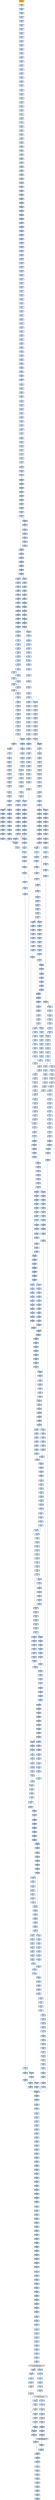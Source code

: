 strict digraph G {
	graph [bgcolor=transparent,
		name=G
	];
	node [color=lightsteelblue,
		fillcolor=lightsteelblue,
		shape=rectangle,
		style=filled
	];
	"0x0042f965"	[label="0x0042f965
jae"];
	"0x0042f996"	[label="0x0042f996
subl"];
	"0x0042f965" -> "0x0042f996"	[color="#000000",
		label=T];
	"0x0042f967"	[label="0x0042f967
movl"];
	"0x0042f965" -> "0x0042f967"	[color="#000000",
		label=F];
	"0x0042f275"	[label="0x0042f275
pushl"];
	"0x0042f276"	[label="0x0042f276
pushl"];
	"0x0042f275" -> "0x0042f276"	[color="#000000"];
	"0x0042fa55"	[label="0x0042fa55
addl"];
	"0x0042fa57"	[label="0x0042fa57
cmpl"];
	"0x0042fa55" -> "0x0042fa57"	[color="#000000"];
	"0x0042f767"	[label="0x0042f767
shll"];
	"0x0042f76a"	[label="0x0042f76a
incl"];
	"0x0042f767" -> "0x0042f76a"	[color="#000000"];
	"0x0042f888"	[label="0x0042f888
movw"];
	"0x0042f88f"	[label="0x0042f88f
ja"];
	"0x0042f888" -> "0x0042f88f"	[color="#000000"];
	"0x00421d7b"	[label="0x00421d7b
orb"];
	"0x00421d7d"	[label="0x00421d7d
movb"];
	"0x00421d7b" -> "0x00421d7d"	[color="#000000"];
	"0x0042fc5a"	[label="0x0042fc5a
shll"];
	"0x0042fc5d"	[label="0x0042fc5d
incl"];
	"0x0042fc5a" -> "0x0042fc5d"	[color="#000000"];
	"0x0042fb10"	[label="0x0042fb10
movl"];
	"0x0042fb15"	[label="0x0042fb15
leal"];
	"0x0042fb10" -> "0x0042fb15"	[color="#000000"];
	"0x0042fc75"	[label="0x0042fc75
movl"];
	"0x0042fc79"	[label="0x0042fc79
movl"];
	"0x0042fc75" -> "0x0042fc79"	[color="#000000"];
	"0x0042fa80"	[label="0x0042fa80
shrl"];
	"0x0042fa83"	[label="0x0042fa83
movzwl"];
	"0x0042fa80" -> "0x0042fa83"	[color="#000000"];
	"0x0042fd59"	[label="0x0042fd59
movl"];
	"0x0042fd5b"	[label="0x0042fd5b
movl"];
	"0x0042fd59" -> "0x0042fd5b"	[color="#000000"];
	"0x0042f7d5"	[label="0x0042f7d5
movb"];
	"0x0042f7d9"	[label="0x0042f7d9
incl"];
	"0x0042f7d5" -> "0x0042f7d9"	[color="#000000"];
	"0x0042f9c4"	[label="0x0042f9c4
movw"];
	"0x0042f9c8"	[label="0x0042f9c8
movl"];
	"0x0042f9c4" -> "0x0042f9c8"	[color="#000000"];
	GETMODULEHANDLEA_KERNEL32_DLL	[color=lightgrey,
		fillcolor=lightgrey,
		label="GETMODULEHANDLEA_KERNEL32_DLL
GETMODULEHANDLEA"];
	"0x00421d78"	[label="0x00421d78
movl"];
	GETMODULEHANDLEA_KERNEL32_DLL -> "0x00421d78"	[color="#000000"];
	"0x00421d26"	[label="0x00421d26
orl"];
	GETMODULEHANDLEA_KERNEL32_DLL -> "0x00421d26"	[color="#000000"];
	"0x0042f401"	[label="0x0042f401
leal"];
	"0x0042f404"	[label="0x0042f404
ja"];
	"0x0042f401" -> "0x0042f404"	[color="#000000"];
	"0x0042f500"	[label="0x0042f500
jae"];
	"0x0042f502"	[label="0x0042f502
movl"];
	"0x0042f500" -> "0x0042f502"	[color="#000000",
		label=F];
	"0x0042f525"	[label="0x0042f525
subl"];
	"0x0042f500" -> "0x0042f525"	[color="#000000",
		label=T];
	"0x0042f5e0"	[label="0x0042f5e0
incl"];
	"0x0042f5e1"	[label="0x0042f5e1
cmpl"];
	"0x0042f5e0" -> "0x0042f5e1"	[color="#000000"];
	"0x0042f741"	[label="0x0042f741
movl"];
	"0x0042f745"	[label="0x0042f745
shll"];
	"0x0042f741" -> "0x0042f745"	[color="#000000"];
	"0x0042f671"	[label="0x0042f671
movl"];
	"0x0042f673"	[label="0x0042f673
movl"];
	"0x0042f671" -> "0x0042f673"	[color="#000000"];
	"0x0042fb9b"	[label="0x0042fb9b
movl"];
	"0x0042fb9d"	[label="0x0042fb9d
movl"];
	"0x0042fb9b" -> "0x0042fb9d"	[color="#000000"];
	"0x0042f9d5"	[label="0x0042f9d5
jae"];
	"0x0042fa12"	[label="0x0042fa12
subl"];
	"0x0042f9d5" -> "0x0042fa12"	[color="#000000",
		label=T];
	"0x0042f9d7"	[label="0x0042f9d7
movl"];
	"0x0042f9d5" -> "0x0042f9d7"	[color="#000000",
		label=F];
	"0x0042fd20"	[label="0x0042fd20
jb"];
	"0x0042fd26"	[label="0x0042fd26
cmpl"];
	"0x0042fd20" -> "0x0042fd26"	[color="#000000",
		label=F];
	"0x00421d0a"	[label="0x00421d0a
movw"];
	"0x00421d0e"	[label="0x00421d0e
addl"];
	"0x00421d0a" -> "0x00421d0e"	[color="#000000"];
	"0x0042f4b0"	[label="0x0042f4b0
leal"];
	"0x0042f4b3"	[label="0x0042f4b3
movl"];
	"0x0042f4b0" -> "0x0042f4b3"	[color="#000000"];
	"0x00421d87"	[label="0x00421d87
je"];
	"0x00421d6a"	[label="0x00421d6a
lodsl"];
	"0x00421d87" -> "0x00421d6a"	[color="#000000",
		label=T];
	"0x0042f2da"	[label="0x0042f2da
addl"];
	"0x0042f2df"	[label="0x0042f2df
jmp"];
	"0x0042f2da" -> "0x0042f2df"	[color="#000000"];
	"0x0042f7de"	[label="0x0042f7de
jmp"];
	"0x0042fd15"	[label="0x0042fd15
movl"];
	"0x0042f7de" -> "0x0042fd15"	[color="#000000"];
	"0x00421dc2"	[label="0x00421dc2
popa"];
	"0x00421dc3"	[label="0x00421dc3
jmp"];
	"0x00421dc2" -> "0x00421dc3"	[color="#000000"];
	"0x0042fac3"	[label="0x0042fac3
jne"];
	"0x0042fac5"	[label="0x0042fac5
movb"];
	"0x0042fac3" -> "0x0042fac5"	[color="#000000",
		label=F];
	"0x00421d03"	[label="0x00421d03
movl"];
	"0x00421d06"	[label="0x00421d06
addl"];
	"0x00421d03" -> "0x00421d06"	[color="#000000"];
	"0x0042fab7"	[label="0x0042fab7
leal"];
	"0x0042faba"	[label="0x0042faba
movl"];
	"0x0042fab7" -> "0x0042faba"	[color="#000000"];
	"0x0042fbbe"	[label="0x0042fbbe
leal"];
	"0x0042fbc2"	[label="0x0042fbc2
subl"];
	"0x0042fbbe" -> "0x0042fbc2"	[color="#000000"];
	"0x0042f895"	[label="0x0042f895
je"];
	"0x0042f89b"	[label="0x0042f89b
movzbl"];
	"0x0042f895" -> "0x0042f89b"	[color="#000000",
		label=F];
	"0x0042fadf"	[label="0x0042fadf
jg"];
	"0x0042fae5"	[label="0x0042fae5
addl"];
	"0x0042fadf" -> "0x0042fae5"	[color="#000000",
		label=F];
	"0x0042fccc"	[label="0x0042fccc
movl"];
	"0x0042fadf" -> "0x0042fccc"	[color="#000000",
		label=T];
	"0x0042f26b"	[label="0x0042f26b
pushl"];
	"0x0042f26c"	[label="0x0042f26c
movl"];
	"0x0042f26b" -> "0x0042f26c"	[color="#000000"];
	"0x0042f5ea"	[label="0x0042f5ea
jg"];
	"0x0042f5ec"	[label="0x0042f5ec
movl"];
	"0x0042f5ea" -> "0x0042f5ec"	[color="#000000",
		label=F];
	"0x0042f5f9"	[label="0x0042f5f9
cmpl"];
	"0x0042f5ea" -> "0x0042f5f9"	[color="#000000",
		label=T];
	"0x0042f87e"	[label="0x0042f87e
movl"];
	"0x0042f882"	[label="0x0042f882
cmpl"];
	"0x0042f87e" -> "0x0042f882"	[color="#000000"];
	"0x0042f5f4"	[label="0x0042f5f4
jmp"];
	"0x0042f5ec" -> "0x0042f5f4"	[color="#000000"];
	"0x00421d7f"	[label="0x00421d7f
movb"];
	"0x00421d7d" -> "0x00421d7f"	[color="#000000"];
	"0x0042f2eb"	[label="0x0042f2eb
movl"];
	"0x0042f2f2"	[label="0x0042f2f2
movl"];
	"0x0042f2eb" -> "0x0042f2f2"	[color="#000000"];
	"0x0042fd6b"	[label="0x0042fd6b
ret"];
	"0x0042f286"	[label="0x0042f286
movl"];
	"0x0042fd6b" -> "0x0042f286"	[color="#000000"];
	"0x0042f5ca"	[label="0x0042f5ca
jmp"];
	"0x0042f553"	[label="0x0042f553
cmpl"];
	"0x0042f5ca" -> "0x0042f553"	[color="#000000"];
	"0x0042f5d0"	[label="0x0042f5d0
movl"];
	"0x0042f5d2"	[label="0x0042f5d2
movl"];
	"0x0042f5d0" -> "0x0042f5d2"	[color="#000000"];
	"0x0042fcfc"	[label="0x0042fcfc
movb"];
	"0x0042fcfe"	[label="0x0042fcfe
incl"];
	"0x0042fcfc" -> "0x0042fcfe"	[color="#000000"];
	"0x0042f28a"	[label="0x0042f28a
subl"];
	"0x0042f28c"	[label="0x0042f28c
movl"];
	"0x0042f28a" -> "0x0042f28c"	[color="#000000"];
	"0x0042f93d"	[label="0x0042f93d
ja"];
	"0x0042f93f"	[label="0x0042f93f
cmpl"];
	"0x0042f93d" -> "0x0042f93f"	[color="#000000",
		label=F];
	"0x0042f955"	[label="0x0042f955
movw"];
	"0x0042f93d" -> "0x0042f955"	[color="#000000",
		label=T];
	"0x0042fb40"	[label="0x0042fb40
movl"];
	"0x0042fb44"	[label="0x0042fb44
movw"];
	"0x0042fb40" -> "0x0042fb44"	[color="#000000"];
	"0x0042fb74"	[label="0x0042fb74
shrw"];
	"0x0042fb78"	[label="0x0042fb78
subw"];
	"0x0042fb74" -> "0x0042fb78"	[color="#000000"];
	"0x0042fabe"	[label="0x0042fabe
decl"];
	"0x0042faba" -> "0x0042fabe"	[color="#000000"];
	"0x0042f50d"	[label="0x0042f50d
movl"];
	"0x0042f50f"	[label="0x0042f50f
sarl"];
	"0x0042f50d" -> "0x0042f50f"	[color="#000000"];
	"0x0042fc64"	[label="0x0042fc64
movw"];
	"0x0042fc68"	[label="0x0042fc68
shrl"];
	"0x0042fc64" -> "0x0042fc68"	[color="#000000"];
	"0x0042f491"	[label="0x0042f491
movl"];
	"0x0042f495"	[label="0x0042f495
subl"];
	"0x0042f491" -> "0x0042f495"	[color="#000000"];
	"0x0042f59f"	[label="0x0042f59f
movl"];
	"0x0042f5a4"	[label="0x0042f5a4
subl"];
	"0x0042f59f" -> "0x0042f5a4"	[color="#000000"];
	"0x0042f442"	[label="0x0042f442
movb"];
	"0x0042f446"	[label="0x0042f446
sarl"];
	"0x0042f442" -> "0x0042f446"	[color="#000000"];
	"0x0042fca7"	[label="0x0042fca7
movl"];
	"0x0042fcab"	[label="0x0042fcab
incl"];
	"0x0042fca7" -> "0x0042fcab"	[color="#000000"];
	"0x0042fd6c"	[label="0x0042fd6c
jmp"];
	"0x00421ca0"	[label="0x00421ca0
movl"];
	"0x0042fd6c" -> "0x00421ca0"	[color="#000000"];
	"0x0042f84a"	[label="0x0042f84a
jae"];
	"0x0042f84c"	[label="0x0042f84c
movl"];
	"0x0042f84a" -> "0x0042f84c"	[color="#000000",
		label=F];
	"0x0042f86f"	[label="0x0042f86f
movl"];
	"0x0042f84a" -> "0x0042f86f"	[color="#000000",
		label=T];
	"0x0042f75b"	[label="0x0042f75b
je"];
	"0x0042f761"	[label="0x0042f761
movzbl"];
	"0x0042f75b" -> "0x0042f761"	[color="#000000",
		label=F];
	"0x0042f594"	[label="0x0042f594
imull"];
	"0x0042f597"	[label="0x0042f597
cmpl"];
	"0x0042f594" -> "0x0042f597"	[color="#000000"];
	"0x0042fa9e"	[label="0x0042fa9e
movl"];
	"0x0042faa0"	[label="0x0042faa0
movw"];
	"0x0042fa9e" -> "0x0042faa0"	[color="#000000"];
	"0x0042f24f"	[label="0x0042f24f
lodsb"];
	"0x0042f250"	[label="0x0042f250
orl"];
	"0x0042f24f" -> "0x0042f250"	[color="#000000"];
	"0x0042fc5e"	[label="0x0042fc5e
orl"];
	"0x0042fc5d" -> "0x0042fc5e"	[color="#000000"];
	"0x0042fb47"	[label="0x0042fb47
shrl"];
	"0x0042fb4a"	[label="0x0042fb4a
movzwl"];
	"0x0042fb47" -> "0x0042fb4a"	[color="#000000"];
	"0x0042f7bb"	[label="0x0042f7bb
setg"];
	"0x0042f7be"	[label="0x0042f7be
leal"];
	"0x0042f7bb" -> "0x0042f7be"	[color="#000000"];
	"0x0042f8bd"	[label="0x0042f8bd
cmpl"];
	"0x0042f8bf"	[label="0x0042f8bf
jae"];
	"0x0042f8bd" -> "0x0042f8bf"	[color="#000000"];
	"0x0042f468"	[label="0x0042f468
movl"];
	"0x0042f46d"	[label="0x0042f46d
subl"];
	"0x0042f468" -> "0x0042f46d"	[color="#000000"];
	"0x0042f882" -> "0x0042f888"	[color="#000000"];
	"0x0042fcd7"	[label="0x0042fcd7
cmpl"];
	"0x0042fcdb"	[label="0x0042fcdb
ja"];
	"0x0042fcd7" -> "0x0042fcdb"	[color="#000000"];
	"0x0042fb58"	[label="0x0042fb58
movl"];
	"0x0042fb5d"	[label="0x0042fb5d
subl"];
	"0x0042fb58" -> "0x0042fb5d"	[color="#000000"];
	"0x0042f7ab"	[label="0x0042f7ab
cmpl"];
	"0x0042f7b0"	[label="0x0042f7b0
movl"];
	"0x0042f7ab" -> "0x0042f7b0"	[color="#000000"];
	"0x00421d01"	[label="0x00421d01
jne"];
	"0x00421d01" -> "0x00421d03"	[color="#000000",
		label=F];
	"0x0042f336"	[label="0x0042f336
movl"];
	"0x0042f33d"	[label="0x0042f33d
movl"];
	"0x0042f336" -> "0x0042f33d"	[color="#000000"];
	"0x0042fb1c"	[label="0x0042fb1c
addl"];
	"0x0042fb1e"	[label="0x0042fb1e
cmpl"];
	"0x0042fb1c" -> "0x0042fb1e"	[color="#000000"];
	"0x0042f748"	[label="0x0042f748
addl"];
	"0x0042f745" -> "0x0042f748"	[color="#000000"];
	"0x0042f41e"	[label="0x0042f41e
movl"];
	"0x0042f404" -> "0x0042f41e"	[color="#000000",
		label=T];
	"0x0042f406"	[label="0x0042f406
cmpl"];
	"0x0042f404" -> "0x0042f406"	[color="#000000",
		label=F];
	"0x0042f3a9"	[label="0x0042f3a9
addl"];
	"0x0042f3b0"	[label="0x0042f3b0
movl"];
	"0x0042f3a9" -> "0x0042f3b0"	[color="#000000"];
	"0x00421ce2"	[label="0x00421ce2
popl"];
	"0x00421ce3"	[label="0x00421ce3
addl"];
	"0x00421ce2" -> "0x00421ce3"	[color="#000000"];
	"0x0042f328"	[label="0x0042f328
movl"];
	"0x0042f32c"	[label="0x0042f32c
movl"];
	"0x0042f328" -> "0x0042f32c"	[color="#000000"];
	"0x0042f657"	[label="0x0042f657
movl"];
	"0x0042f65b"	[label="0x0042f65b
movl"];
	"0x0042f657" -> "0x0042f65b"	[color="#000000"];
	"0x0042f564"	[label="0x0042f564
cmpl"];
	"0x0042f56c"	[label="0x0042f56c
ja"];
	"0x0042f564" -> "0x0042f56c"	[color="#000000"];
	"0x0042f5fe"	[label="0x0042f5fe
jg"];
	"0x0042f600"	[label="0x0042f600
subl"];
	"0x0042f5fe" -> "0x0042f600"	[color="#000000",
		label=F];
	"0x0042f60a"	[label="0x0042f60a
subl"];
	"0x0042f5fe" -> "0x0042f60a"	[color="#000000",
		label=T];
	"0x0042fa20"	[label="0x0042fa20
movl"];
	"0x0042fa28"	[label="0x0042fa28
subw"];
	"0x0042fa20" -> "0x0042fa28"	[color="#000000"];
	"0x0042f7a9"	[label="0x0042f7a9
xorl"];
	"0x0042f7a9" -> "0x0042f7ab"	[color="#000000"];
	"0x0042fa8b"	[label="0x0042fa8b
jae"];
	"0x0042fa8d"	[label="0x0042fa8d
movl"];
	"0x0042fa8b" -> "0x0042fa8d"	[color="#000000",
		label=F];
	"0x0042faa5"	[label="0x0042faa5
subl"];
	"0x0042fa8b" -> "0x0042faa5"	[color="#000000",
		label=T];
	"0x0042f95d"	[label="0x0042f95d
movzwl"];
	"0x0042f960"	[label="0x0042f960
imull"];
	"0x0042f95d" -> "0x0042f960"	[color="#000000"];
	"0x0042f6a9"	[label="0x0042f6a9
cmpl"];
	"0x0042f6ae"	[label="0x0042f6ae
setg"];
	"0x0042f6a9" -> "0x0042f6ae"	[color="#000000"];
	"0x00421d84"	[label="0x00421d84
lodsb"];
	"0x00421d85"	[label="0x00421d85
orb"];
	"0x00421d84" -> "0x00421d85"	[color="#000000"];
	"0x00421cf2"	[label="0x00421cf2
popl"];
	"0x00421cf3"	[label="0x00421cf3
addl"];
	"0x00421cf2" -> "0x00421cf3"	[color="#000000"];
	"0x0042f8c8"	[label="0x0042f8c8
subl"];
	"0x0042f8ca"	[label="0x0042f8ca
movl"];
	"0x0042f8c8" -> "0x0042f8ca"	[color="#000000"];
	"0x0042f70e"	[label="0x0042f70e
imull"];
	"0x0042f711"	[label="0x0042f711
cmpl"];
	"0x0042f70e" -> "0x0042f711"	[color="#000000"];
	"0x0042fa51"	[label="0x0042fa51
movl"];
	"0x0042fa51" -> "0x0042fa55"	[color="#000000"];
	"0x0042fa08"	[label="0x0042fa08
movl"];
	"0x0042fa10"	[label="0x0042fa10
jmp"];
	"0x0042fa08" -> "0x0042fa10"	[color="#000000"];
	"0x0042fbc4"	[label="0x0042fbc4
addl"];
	"0x0042fbc2" -> "0x0042fbc4"	[color="#000000"];
	"0x0042f820"	[label="0x0042f820
je"];
	"0x0042f826"	[label="0x0042f826
movzbl"];
	"0x0042f820" -> "0x0042f826"	[color="#000000",
		label=F];
	"0x00421d4f"	[label="0x00421d4f
movl"];
	"0x00421d51"	[label="0x00421d51
call"];
	"0x00421d4f" -> "0x00421d51"	[color="#000000"];
	"0x0042f39d"	[label="0x0042f39d
xorl"];
	"0x0042f39f"	[label="0x0042f39f
movl"];
	"0x0042f39d" -> "0x0042f39f"	[color="#000000"];
	"0x0042f8c1"	[label="0x0042f8c1
movl"];
	"0x0042f8c3"	[label="0x0042f8c3
movl"];
	"0x0042f8c1" -> "0x0042f8c3"	[color="#000000"];
	"0x0042f774"	[label="0x0042f774
movl"];
	"0x0042f776"	[label="0x0042f776
shrl"];
	"0x0042f774" -> "0x0042f776"	[color="#000000"];
	"0x00421d4e"	[label="0x00421d4e
pushl"];
	"0x00421d4e" -> "0x00421d4f"	[color="#000000"];
	"0x0042f506"	[label="0x0042f506
movl"];
	"0x0042f50b"	[label="0x0042f50b
subl"];
	"0x0042f506" -> "0x0042f50b"	[color="#000000"];
	"0x0042f25c"	[label="0x0042f25c
popl"];
	"0x0042f25d"	[label="0x0042f25d
popl"];
	"0x0042f25c" -> "0x0042f25d"	[color="#000000"];
	"0x0042fb72"	[label="0x0042fb72
movl"];
	"0x0042fb72" -> "0x0042fb74"	[color="#000000"];
	"0x0042fc04"	[label="0x0042fc04
orl"];
	"0x0042fc07"	[label="0x0042fc07
decl"];
	"0x0042fc04" -> "0x0042fc07"	[color="#000000"];
	"0x0042f34b"	[label="0x0042f34b
movl"];
	"0x0042f350"	[label="0x0042f350
movl"];
	"0x0042f34b" -> "0x0042f350"	[color="#000000"];
	"0x0042f2df" -> "0x0042fd6c"	[color="#000000"];
	"0x0042f60f"	[label="0x0042f60f
jmp"];
	"0x0042f60f" -> "0x0042fd15"	[color="#000000"];
	"0x00421d44"	[label="0x00421d44
orl"];
	"0x00421d46"	[label="0x00421d46
je"];
	"0x00421d44" -> "0x00421d46"	[color="#000000"];
	"0x0042fb85"	[label="0x0042fb85
decl"];
	"0x0042fb86"	[label="0x0042fb86
movl"];
	"0x0042fb85" -> "0x0042fb86"	[color="#000000"];
	"0x0042f309"	[label="0x0042f309
movl"];
	"0x0042f30d"	[label="0x0042f30d
movl"];
	"0x0042f309" -> "0x0042f30d"	[color="#000000"];
	"0x0042f345"	[label="0x0042f345
movl"];
	"0x0042f345" -> "0x0042f34b"	[color="#000000"];
	"0x0042f2d9"	[label="0x0042f2d9
popl"];
	"0x0042f2d9" -> "0x0042f2da"	[color="#000000"];
	"0x0042f21f"	[label="0x0042f21f
addl"];
	"0x0042f221"	[label="0x0042f221
subl"];
	"0x0042f21f" -> "0x0042f221"	[color="#000000"];
	"0x0042f783"	[label="0x0042f783
subl"];
	"0x0042f787"	[label="0x0042f787
sarl"];
	"0x0042f783" -> "0x0042f787"	[color="#000000"];
	"0x0042f977"	[label="0x0042f977
sarl"];
	"0x0042f97a"	[label="0x0042f97a
movl"];
	"0x0042f977" -> "0x0042f97a"	[color="#000000"];
	"0x0042f94f"	[label="0x0042f94f
shll"];
	"0x0042f952"	[label="0x0042f952
incl"];
	"0x0042f94f" -> "0x0042f952"	[color="#000000"];
	"0x0042f7d1"	[label="0x0042f7d1
movb"];
	"0x0042f7d1" -> "0x0042f7d5"	[color="#000000"];
	"0x0042f502" -> "0x0042f506"	[color="#000000"];
	"0x0042f56e"	[label="0x0042f56e
cmpl"];
	"0x0042f56c" -> "0x0042f56e"	[color="#000000",
		label=F];
	"0x0042f586"	[label="0x0042f586
movl"];
	"0x0042f56c" -> "0x0042f586"	[color="#000000",
		label=T];
	"0x0042f268"	[label="0x0042f268
subl"];
	"0x0042f26a"	[label="0x0042f26a
pushl"];
	"0x0042f268" -> "0x0042f26a"	[color="#000000"];
	"0x0042f475"	[label="0x0042f475
imull"];
	"0x0042f47b"	[label="0x0042f47b
cmpl"];
	"0x0042f475" -> "0x0042f47b"	[color="#000000"];
	"0x0042f58a"	[label="0x0042f58a
movw"];
	"0x0042f58e"	[label="0x0042f58e
shrl"];
	"0x0042f58a" -> "0x0042f58e"	[color="#000000"];
	"0x0042fc19"	[label="0x0042fc19
movl"];
	"0x0042fc21"	[label="0x0042fc21
movl"];
	"0x0042fc19" -> "0x0042fc21"	[color="#000000"];
	"0x0042fb8c"	[label="0x0042fb8c
leal"];
	"0x0042fb8f"	[label="0x0042fb8f
cmpl"];
	"0x0042fb8c" -> "0x0042fb8f"	[color="#000000"];
	"0x0042fbb1"	[label="0x0042fbb1
jg"];
	"0x0042fbb3"	[label="0x0042fbb3
movl"];
	"0x0042fbb1" -> "0x0042fbb3"	[color="#000000",
		label=F];
	"0x0042fbcf"	[label="0x0042fbcf
leal"];
	"0x0042fbb1" -> "0x0042fbcf"	[color="#000000",
		label=T];
	"0x0042f396"	[label="0x0042f396
movl"];
	"0x0042f396" -> "0x0042f39d"	[color="#000000"];
	"0x0042f7c2"	[label="0x0042f7c2
movl"];
	"0x0042f7c6"	[label="0x0042f7c6
movl"];
	"0x0042f7c2" -> "0x0042f7c6"	[color="#000000"];
	"0x0042f970"	[label="0x0042f970
subl"];
	"0x0042f972"	[label="0x0042f972
shll"];
	"0x0042f970" -> "0x0042f972"	[color="#000000"];
	"0x0042f637"	[label="0x0042f637
leal"];
	"0x0042f63b"	[label="0x0042f63b
movl"];
	"0x0042f637" -> "0x0042f63b"	[color="#000000"];
	"0x0042f800"	[label="0x0042f800
shrw"];
	"0x0042f804"	[label="0x0042f804
movl"];
	"0x0042f800" -> "0x0042f804"	[color="#000000"];
	"0x0042f591"	[label="0x0042f591
movzwl"];
	"0x0042f58e" -> "0x0042f591"	[color="#000000"];
	"0x0042f8d4"	[label="0x0042f8d4
movw"];
	"0x0042f8db"	[label="0x0042f8db
movl"];
	"0x0042f8d4" -> "0x0042f8db"	[color="#000000"];
	"0x0042fcf7"	[label="0x0042fcf7
incl"];
	"0x0042fcf8"	[label="0x0042fcf8
movb"];
	"0x0042fcf7" -> "0x0042fcf8"	[color="#000000"];
	"0x00421d6b"	[label="0x00421d6b
cmpl"];
	"0x00421d6e"	[label="0x00421d6e
je"];
	"0x00421d6b" -> "0x00421d6e"	[color="#000000"];
	"0x0042f4fe"	[label="0x0042f4fe
cmpl"];
	"0x0042f4fe" -> "0x0042f500"	[color="#000000"];
	"0x0042f410"	[label="0x0042f410
shll"];
	"0x0042f415"	[label="0x0042f415
movzbl"];
	"0x0042f410" -> "0x0042f415"	[color="#000000"];
	"0x0042f530"	[label="0x0042f530
shrw"];
	"0x0042f534"	[label="0x0042f534
subw"];
	"0x0042f530" -> "0x0042f534"	[color="#000000"];
	"0x0042fa41"	[label="0x0042fa41
movl"];
	"0x0042fa10" -> "0x0042fa41"	[color="#000000"];
	"0x0042fa2b"	[label="0x0042fa2b
movl"];
	"0x0042fa33"	[label="0x0042fa33
movw"];
	"0x0042fa2b" -> "0x0042fa33"	[color="#000000"];
	"0x0042f605"	[label="0x0042f605
jmp"];
	"0x0042f600" -> "0x0042f605"	[color="#000000"];
	"0x0042f3d6"	[label="0x0042f3d6
cmpl"];
	"0x0042f3da"	[label="0x0042f3da
jae"];
	"0x0042f3d6" -> "0x0042f3da"	[color="#000000"];
	"0x0042f629"	[label="0x0042f629
cmpl"];
	"0x0042f62f"	[label="0x0042f62f
movw"];
	"0x0042f629" -> "0x0042f62f"	[color="#000000"];
	"0x0042f6f8"	[label="0x0042f6f8
incl"];
	"0x0042f6f9"	[label="0x0042f6f9
orl"];
	"0x0042f6f8" -> "0x0042f6f9"	[color="#000000"];
	"0x0042f466"	[label="0x0042f466
shll"];
	"0x0042f466" -> "0x0042f468"	[color="#000000"];
	"0x0042f27f"	[label="0x0042f27f
pushl"];
	"0x0042f280"	[label="0x0042f280
pushl"];
	"0x0042f27f" -> "0x0042f280"	[color="#000000"];
	"0x0042f21d"	[label="0x0042f21d
movl"];
	"0x0042f21d" -> "0x0042f21f"	[color="#000000"];
	"0x0042f6fb"	[label="0x0042f6fb
movl"];
	"0x0042f6f9" -> "0x0042f6fb"	[color="#000000"];
	"0x0042f3b6"	[label="0x0042f3b6
cmpl"];
	"0x0042f3ba"	[label="0x0042f3ba
je"];
	"0x0042f3b6" -> "0x0042f3ba"	[color="#000000"];
	"0x0042fd03"	[label="0x0042fd03
decl"];
	"0x0042fd04"	[label="0x0042fd04
je"];
	"0x0042fd03" -> "0x0042fd04"	[color="#000000"];
	"0x0042f926"	[label="0x0042f926
setg"];
	"0x0042f929"	[label="0x0042f929
addl"];
	"0x0042f926" -> "0x0042f929"	[color="#000000"];
	"0x0042f779"	[label="0x0042f779
movzwl"];
	"0x0042f776" -> "0x0042f779"	[color="#000000"];
	"0x0042f9ea"	[label="0x0042f9ea
movl"];
	"0x0042f9f2"	[label="0x0042f9f2
leal"];
	"0x0042f9ea" -> "0x0042f9f2"	[color="#000000"];
	"0x0042f2cd"	[label="0x0042f2cd
stosb"];
	"0x0042f2ce"	[label="0x0042f2ce
movl"];
	"0x0042f2cd" -> "0x0042f2ce"	[color="#000000"];
	"0x0042f5a8"	[label="0x0042f5a8
sarl"];
	"0x0042f5ab"	[label="0x0042f5ab
leal"];
	"0x0042f5a8" -> "0x0042f5ab"	[color="#000000"];
	"0x0042f6c5"	[label="0x0042f6c5
subl"];
	"0x0042f6c7"	[label="0x0042f6c7
subl"];
	"0x0042f6c5" -> "0x0042f6c7"	[color="#000000"];
	"0x00421d10"	[label="0x00421d10
addl"];
	"0x00421d0e" -> "0x00421d10"	[color="#000000"];
	"0x0042f212"	[label="0x0042f212
call"];
	"0x0042f217"	[label="0x0042f217
popl"];
	"0x0042f212" -> "0x0042f217"	[color="#000000"];
	"0x0042f92f"	[label="0x0042f92f
leal"];
	"0x0042f933"	[label="0x0042f933
movl"];
	"0x0042f92f" -> "0x0042f933"	[color="#000000"];
	"0x0042fc60"	[label="0x0042fc60
movl"];
	"0x0042fc60" -> "0x0042fc64"	[color="#000000"];
	"0x0042f72c"	[label="0x0042f72c
sarl"];
	"0x0042f72f"	[label="0x0042f72f
leal"];
	"0x0042f72c" -> "0x0042f72f"	[color="#000000"];
	"0x0042f8e5"	[label="0x0042f8e5
subl"];
	"0x0042f8e7"	[label="0x0042f8e7
movl"];
	"0x0042f8e5" -> "0x0042f8e7"	[color="#000000"];
	"0x00421d08"	[label="0x00421d08
subl"];
	"0x00421d06" -> "0x00421d08"	[color="#000000"];
	"0x0042fce6"	[label="0x0042fce6
subl"];
	"0x0042fcea"	[label="0x0042fcea
addl"];
	"0x0042fce6" -> "0x0042fcea"	[color="#000000"];
	"0x0042fb5f"	[label="0x0042fb5f
sarl"];
	"0x0042fb62"	[label="0x0042fb62
leal"];
	"0x0042fb5f" -> "0x0042fb62"	[color="#000000"];
	"0x0042f67e"	[label="0x0042f67e
sarl"];
	"0x0042f681"	[label="0x0042f681
movl"];
	"0x0042f67e" -> "0x0042f681"	[color="#000000"];
	"0x0042f4a0"	[label="0x0042f4a0
movzbl"];
	"0x0042f4a4"	[label="0x0042f4a4
movl"];
	"0x0042f4a0" -> "0x0042f4a4"	[color="#000000"];
	"0x0042f694"	[label="0x0042f694
movw"];
	"0x0042f69b"	[label="0x0042f69b
movl"];
	"0x0042f694" -> "0x0042f69b"	[color="#000000"];
	"0x0042f31c"	[label="0x0042f31c
decl"];
	"0x0042f31d"	[label="0x0042f31d
movl"];
	"0x0042f31c" -> "0x0042f31d"	[color="#000000"];
	"0x0042f28f"	[label="0x0042f28f
movb"];
	"0x0042f28c" -> "0x0042f28f"	[color="#000000"];
	"0x0042fb50"	[label="0x0042fb50
cmpl"];
	"0x0042fb52"	[label="0x0042fb52
jae"];
	"0x0042fb50" -> "0x0042fb52"	[color="#000000"];
	"0x0042f23e"	[label="0x0042f23e
jne"];
	"0x0042f240"	[label="0x0042f240
subl"];
	"0x0042f23e" -> "0x0042f240"	[color="#000000",
		label=F];
	"0x0042f6c3"	[label="0x0042f6c3
movl"];
	"0x0042f6c3" -> "0x0042f6c5"	[color="#000000"];
	"0x0042f91d"	[label="0x0042f91d
cmpl"];
	"0x0042f922"	[label="0x0042f922
movl"];
	"0x0042f91d" -> "0x0042f922"	[color="#000000"];
	"0x0042fcdd"	[label="0x0042fcdd
movl"];
	"0x0042fce4"	[label="0x0042fce4
movl"];
	"0x0042fcdd" -> "0x0042fce4"	[color="#000000"];
	"0x0042f223"	[label="0x0042f223
movl"];
	"0x0042f221" -> "0x0042f223"	[color="#000000"];
	"0x0042fb18"	[label="0x0042fb18
movl"];
	"0x0042fb15" -> "0x0042fb18"	[color="#000000"];
	"0x0042f559"	[label="0x0042f559
jg"];
	"0x0042f5cc"	[label="0x0042f5cc
movl"];
	"0x0042f559" -> "0x0042f5cc"	[color="#000000",
		label=T];
	"0x00421cf7"	[label="0x00421cf7
jne"];
	"0x00421cf9"	[label="0x00421cf9
subl"];
	"0x00421cf7" -> "0x00421cf9"	[color="#000000",
		label=F];
	"0x0042f543"	[label="0x0042f543
je"];
	"0x0042f545"	[label="0x0042f545
cmpl"];
	"0x0042f543" -> "0x0042f545"	[color="#000000",
		label=F];
	"0x0042f543" -> "0x0042f553"	[color="#000000",
		label=T];
	"0x0042f61e"	[label="0x0042f61e
subl"];
	"0x0042f620"	[label="0x0042f620
movl"];
	"0x0042f61e" -> "0x0042f620"	[color="#000000"];
	"0x0042f8a1"	[label="0x0042f8a1
shll"];
	"0x0042f8a4"	[label="0x0042f8a4
incl"];
	"0x0042f8a1" -> "0x0042f8a4"	[color="#000000"];
	"0x0042fbb7"	[label="0x0042fbb7
shll"];
	"0x0042fbb9"	[label="0x0042fbb9
addl"];
	"0x0042fbb7" -> "0x0042fbb9"	[color="#000000"];
	"0x0042f654"	[label="0x0042f654
incl"];
	"0x0042f655"	[label="0x0042f655
orl"];
	"0x0042f654" -> "0x0042f655"	[color="#000000"];
	"0x00421d68"	[label="0x00421d68
movl"];
	"0x00421d68" -> "0x00421d6a"	[color="#000000"];
	"0x0042f678"	[label="0x0042f678
subl"];
	"0x0042f673" -> "0x0042f678"	[color="#000000"];
	"0x0042f288"	[label="0x0042f288
popl"];
	"0x0042f286" -> "0x0042f288"	[color="#000000"];
	"0x0042f2e5"	[label="0x0042f2e5
pushl"];
	"0x0042f2e6"	[label="0x0042f2e6
pushl"];
	"0x0042f2e5" -> "0x0042f2e6"	[color="#000000"];
	"0x0042f255"	[label="0x0042f255
movl"];
	"0x0042f25a"	[label="0x0042f25a
shll"];
	"0x0042f255" -> "0x0042f25a"	[color="#000000"];
	"0x0042f90f"	[label="0x0042f90f
movl"];
	"0x0042f913"	[label="0x0042f913
movl"];
	"0x0042f90f" -> "0x0042f913"	[color="#000000"];
	"0x0042f8ab"	[label="0x0042f8ab
movl"];
	"0x0042f8ad"	[label="0x0042f8ad
shrl"];
	"0x0042f8ab" -> "0x0042f8ad"	[color="#000000"];
	"0x0042fcca"	[label="0x0042fcca
je"];
	"0x0042fcca" -> "0x0042fccc"	[color="#000000",
		label=F];
	"0x0042f9f9"	[label="0x0042f9f9
movw"];
	"0x0042f9fd"	[label="0x0042f9fd
leal"];
	"0x0042f9f9" -> "0x0042f9fd"	[color="#000000"];
	"0x0042f26e"	[label="0x0042f26e
pushl"];
	"0x0042f26f"	[label="0x0042f26f
movw"];
	"0x0042f26e" -> "0x0042f26f"	[color="#000000"];
	"0x0042fd64"	[label="0x0042fd64
addl"];
	"0x0042fd67"	[label="0x0042fd67
popl"];
	"0x0042fd64" -> "0x0042fd67"	[color="#000000"];
	"0x0042fbd2"	[label="0x0042fbd2
cmpl"];
	"0x0042fbda"	[label="0x0042fbda
ja"];
	"0x0042fbd2" -> "0x0042fbda"	[color="#000000"];
	"0x0042f943"	[label="0x0042f943
je"];
	"0x0042f93f" -> "0x0042f943"	[color="#000000"];
	"0x0042fb7e"	[label="0x0042fb7e
movw"];
	"0x0042fb81"	[label="0x0042fb81
movl"];
	"0x0042fb7e" -> "0x0042fb81"	[color="#000000"];
	"0x0042f8ce"	[label="0x0042f8ce
sarl"];
	"0x0042f8d1"	[label="0x0042f8d1
leal"];
	"0x0042f8ce" -> "0x0042f8d1"	[color="#000000"];
	"0x0042f5d9"	[label="0x0042f5d9
movb"];
	"0x0042f5d2" -> "0x0042f5d9"	[color="#000000"];
	"0x0042f45e"	[label="0x0042f45e
andl"];
	"0x0042f462"	[label="0x0042f462
movl"];
	"0x0042f45e" -> "0x0042f462"	[color="#000000"];
	"0x0042f4a8"	[label="0x0042f4a8
shll"];
	"0x0042f4ac"	[label="0x0042f4ac
movl"];
	"0x0042f4a8" -> "0x0042f4ac"	[color="#000000"];
	"0x0042f6d3"	[label="0x0042f6d3
subw"];
	"0x0042f6d6"	[label="0x0042f6d6
cmpl"];
	"0x0042f6d3" -> "0x0042f6d6"	[color="#000000"];
	"0x0042f312"	[label="0x0042f312
movzbl"];
	"0x0042f316"	[label="0x0042f316
movl"];
	"0x0042f312" -> "0x0042f316"	[color="#000000"];
	"0x00421dbc"	[label="0x00421dbc
movl"];
	"0x00421dc1"	[label="0x00421dc1
stosl"];
	"0x00421dbc" -> "0x00421dc1"	[color="#000000"];
	"0x0042f65d"	[label="0x0042f65d
shrl"];
	"0x0042f660"	[label="0x0042f660
movw"];
	"0x0042f65d" -> "0x0042f660"	[color="#000000"];
	"0x0042f891"	[label="0x0042f891
cmpl"];
	"0x0042f891" -> "0x0042f895"	[color="#000000"];
	"0x0042f7b7"	[label="0x0042f7b7
movl"];
	"0x0042f7b0" -> "0x0042f7b7"	[color="#000000"];
	"0x0042fc38"	[label="0x0042fc38
movl"];
	"0x0042fc3c"	[label="0x0042fc3c
addl"];
	"0x0042fc38" -> "0x0042fc3c"	[color="#000000"];
	"0x0042f382"	[label="0x0042f382
cmpl"];
	"0x0042f386"	[label="0x0042f386
jae"];
	"0x0042f382" -> "0x0042f386"	[color="#000000"];
	"0x0042f808"	[label="0x0042f808
subw"];
	"0x0042f804" -> "0x0042f808"	[color="#000000"];
	"0x0042fbb3" -> "0x0042fbb7"	[color="#000000"];
	"0x0042f499"	[label="0x0042f499
movl"];
	"0x0042f495" -> "0x0042f499"	[color="#000000"];
	"0x0042f6b7"	[label="0x0042f6b7
leal"];
	"0x0042f6ba"	[label="0x0042f6ba
movl"];
	"0x0042f6b7" -> "0x0042f6ba"	[color="#000000"];
	"0x0042f655" -> "0x0042f657"	[color="#000000"];
	"0x0042fba1"	[label="0x0042fba1
andl"];
	"0x0042fba4"	[label="0x0042fba4
leal"];
	"0x0042fba1" -> "0x0042fba4"	[color="#000000"];
	"0x00421d6a" -> "0x00421d6b"	[color="#000000"];
	"0x0042f235"	[label="0x0042f235
pushl"];
	"0x0042f236"	[label="0x0042f236
decl"];
	"0x0042f235" -> "0x0042f236"	[color="#000000"];
	"0x0042f6b1"	[label="0x0042f6b1
addl"];
	"0x0042f6b1" -> "0x0042f6b7"	[color="#000000"];
	"0x0042f8a5"	[label="0x0042f8a5
orl"];
	"0x0042f8a4" -> "0x0042f8a5"	[color="#000000"];
	"0x0042f54b"	[label="0x0042f54b
jle"];
	"0x0042f545" -> "0x0042f54b"	[color="#000000"];
	"0x0042f685"	[label="0x0042f685
leal"];
	"0x0042f681" -> "0x0042f685"	[color="#000000"];
	"0x0042fc52"	[label="0x0042fc52
shll"];
	"0x0042fc57"	[label="0x0042fc57
movzbl"];
	"0x0042fc52" -> "0x0042fc57"	[color="#000000"];
	"0x0042f5f4" -> "0x0042fd15"	[color="#000000"];
	"0x0042f903"	[label="0x0042f903
movl"];
	"0x0042f907"	[label="0x0042f907
movl"];
	"0x0042f903" -> "0x0042f907"	[color="#000000"];
	"0x0042f764"	[label="0x0042f764
shll"];
	"0x0042f764" -> "0x0042f767"	[color="#000000"];
	"0x0042fb54"	[label="0x0042fb54
movl"];
	"0x0042fb52" -> "0x0042fb54"	[color="#000000",
		label=F];
	"0x0042fb6c"	[label="0x0042fb6c
subl"];
	"0x0042fb52" -> "0x0042fb6c"	[color="#000000",
		label=T];
	"0x0042f866"	[label="0x0042f866
movl"];
	"0x0042f86a"	[label="0x0042f86a
jmp"];
	"0x0042f866" -> "0x0042f86a"	[color="#000000"];
	"0x0042f799"	[label="0x0042f799
leal"];
	"0x0042f79c"	[label="0x0042f79c
movw"];
	"0x0042f799" -> "0x0042f79c"	[color="#000000"];
	"0x0042f277"	[label="0x0042f277
addl"];
	"0x0042f27a"	[label="0x0042f27a
pushl"];
	"0x0042f277" -> "0x0042f27a"	[color="#000000"];
	"0x0042f937"	[label="0x0042f937
cmpl"];
	"0x0042f937" -> "0x0042f93d"	[color="#000000"];
	"0x0042f599"	[label="0x0042f599
jae"];
	"0x0042f597" -> "0x0042f599"	[color="#000000"];
	"0x0042fb37"	[label="0x0042fb37
movzbl"];
	"0x0042fb3a"	[label="0x0042fb3a
shll"];
	"0x0042fb37" -> "0x0042fb3a"	[color="#000000"];
	"0x00421d13"	[label="0x00421d13
call"];
	"0x00421d21"	[label="0x00421d21
call"];
	"0x00421d13" -> "0x00421d21"	[color="#000000"];
	"0x0042f42f"	[label="0x0042f42f
cmpl"];
	"0x0042f431"	[label="0x0042f431
jae"];
	"0x0042f42f" -> "0x0042f431"	[color="#000000"];
	"0x0042fd69"	[label="0x0042fd69
popl"];
	"0x0042fd6a"	[label="0x0042fd6a
popl"];
	"0x0042fd69" -> "0x0042fd6a"	[color="#000000"];
	"0x0042f3c8"	[label="0x0042f3c8
orl"];
	"0x0042f3ca"	[label="0x0042f3ca
cmpl"];
	"0x0042f3c8" -> "0x0042f3ca"	[color="#000000"];
	"0x0042f4b7"	[label="0x0042f4b7
andl"];
	"0x0042f4bd"	[label="0x0042f4bd
cmpl"];
	"0x0042f4b7" -> "0x0042f4bd"	[color="#000000"];
	"0x0042f9ac"	[label="0x0042f9ac
ja"];
	"0x0042f9ac" -> "0x0042f9c4"	[color="#000000",
		label=T];
	"0x0042f9ae"	[label="0x0042f9ae
cmpl"];
	"0x0042f9ac" -> "0x0042f9ae"	[color="#000000",
		label=F];
	"0x0042f982"	[label="0x0042f982
leal"];
	"0x0042f985"	[label="0x0042f985
movw"];
	"0x0042f982" -> "0x0042f985"	[color="#000000"];
	"0x0042f3b4"	[label="0x0042f3b4
xorl"];
	"0x0042f3b0" -> "0x0042f3b4"	[color="#000000"];
	"0x0042f622"	[label="0x0042f622
shrw"];
	"0x0042f626"	[label="0x0042f626
subw"];
	"0x0042f622" -> "0x0042f626"	[color="#000000"];
	"0x0042f3a7"	[label="0x0042f3a7
movl"];
	"0x0042f3a7" -> "0x0042f3a9"	[color="#000000"];
	"0x0042f704"	[label="0x0042f704
movw"];
	"0x0042f70b"	[label="0x0042f70b
movzwl"];
	"0x0042f704" -> "0x0042f70b"	[color="#000000"];
	"0x0042f418"	[label="0x0042f418
shll"];
	"0x0042f41b"	[label="0x0042f41b
incl"];
	"0x0042f418" -> "0x0042f41b"	[color="#000000"];
	"0x0042fbdc"	[label="0x0042fbdc
cmpl"];
	"0x0042fbe0"	[label="0x0042fbe0
je"];
	"0x0042fbdc" -> "0x0042fbe0"	[color="#000000"];
	"0x0042fa65"	[label="0x0042fa65
je"];
	"0x0042fa6b"	[label="0x0042fa6b
shll"];
	"0x0042fa65" -> "0x0042fa6b"	[color="#000000",
		label=F];
	"0x0042fce4" -> "0x0042fce6"	[color="#000000"];
	"0x0042f8ed"	[label="0x0042f8ed
subw"];
	"0x0042f8f0"	[label="0x0042f8f0
movl"];
	"0x0042f8ed" -> "0x0042f8f0"	[color="#000000"];
	"0x0042f267"	[label="0x0042f267
pushl"];
	"0x0042f267" -> "0x0042f268"	[color="#000000"];
	"0x0042fa45"	[label="0x0042fa45
movl"];
	"0x0042fa4a"	[label="0x0042fa4a
movl"];
	"0x0042fa45" -> "0x0042fa4a"	[color="#000000"];
	"0x0042fc7e"	[label="0x0042fc7e
subl"];
	"0x0042fc79" -> "0x0042fc7e"	[color="#000000"];
	"0x0042f562"	[label="0x0042f562
addl"];
	"0x0042f562" -> "0x0042f564"	[color="#000000"];
	"0x0042f949"	[label="0x0042f949
movzbl"];
	"0x0042f94c"	[label="0x0042f94c
shll"];
	"0x0042f949" -> "0x0042f94c"	[color="#000000"];
	"0x0042fd4e"	[label="0x0042fd4e
movl"];
	"0x0042fd55"	[label="0x0042fd55
movl"];
	"0x0042fd4e" -> "0x0042fd55"	[color="#000000"];
	"0x0042f248"	[label="0x0042f248
andb"];
	"0x0042f24a"	[label="0x0042f24a
shll"];
	"0x0042f248" -> "0x0042f24a"	[color="#000000"];
	"0x0042fab4"	[label="0x0042fab4
movw"];
	"0x0042fab4" -> "0x0042fab7"	[color="#000000"];
	"0x0042faa9"	[label="0x0042faa9
subl"];
	"0x0042faab"	[label="0x0042faab
movl"];
	"0x0042faa9" -> "0x0042faab"	[color="#000000"];
	"0x0042f845"	[label="0x0042f845
imull"];
	"0x0042f848"	[label="0x0042f848
cmpl"];
	"0x0042f845" -> "0x0042f848"	[color="#000000"];
	"0x0042fa04"	[label="0x0042fa04
movl"];
	"0x0042f9fd" -> "0x0042fa04"	[color="#000000"];
	"0x0042f64e"	[label="0x0042f64e
shll"];
	"0x0042f651"	[label="0x0042f651
shll"];
	"0x0042f64e" -> "0x0042f651"	[color="#000000"];
	"0x0042f297"	[label="0x0042f297
jae"];
	"0x0042f2bf"	[label="0x0042f2bf
call"];
	"0x0042f297" -> "0x0042f2bf"	[color="#000000",
		label=T];
	"0x0042f321"	[label="0x0042f321
movzbl"];
	"0x0042f325"	[label="0x0042f325
shll"];
	"0x0042f321" -> "0x0042f325"	[color="#000000"];
	"0x0042f4e7"	[label="0x0042f4e7
incl"];
	"0x0042f4e8"	[label="0x0042f4e8
orl"];
	"0x0042f4e7" -> "0x0042f4e8"	[color="#000000"];
	"0x0042f7f0"	[label="0x0042f7f0
movw"];
	"0x0042f7f7"	[label="0x0042f7f7
jmp"];
	"0x0042f7f0" -> "0x0042f7f7"	[color="#000000"];
	"0x0042f42c"	[label="0x0042f42c
imull"];
	"0x0042f42c" -> "0x0042f42f"	[color="#000000"];
	"0x0042f26c" -> "0x0042f26e"	[color="#000000"];
	"0x0042f6cf"	[label="0x0042f6cf
movl"];
	"0x0042f6cf" -> "0x0042f6d3"	[color="#000000"];
	"0x0042f8c3" -> "0x0042f8c8"	[color="#000000"];
	"0x0042f78c"	[label="0x0042f78c
movl"];
	"0x0042f790"	[label="0x0042f790
movl"];
	"0x0042f78c" -> "0x0042f790"	[color="#000000"];
	"0x0042f8df"	[label="0x0042f8df
jmp"];
	"0x0042f8df" -> "0x0042f907"	[color="#000000"];
	"0x00421da1"	[label="0x00421da1
xorb"];
	"0x00421da3"	[label="0x00421da3
movb"];
	"0x00421da1" -> "0x00421da3"	[color="#000000"];
	"0x0042fcac"	[label="0x0042fcac
orl"];
	"0x0042fcaf"	[label="0x0042fcaf
movl"];
	"0x0042fcac" -> "0x0042fcaf"	[color="#000000"];
	"0x0042f7e9"	[label="0x0042f7e9
shrw"];
	"0x0042f7ed"	[label="0x0042f7ed
subw"];
	"0x0042f7e9" -> "0x0042f7ed"	[color="#000000"];
	"0x0042fa04" -> "0x0042fa08"	[color="#000000"];
	"0x0042f437"	[label="0x0042f437
movl"];
	"0x0042f43b"	[label="0x0042f43b
movl"];
	"0x0042f437" -> "0x0042f43b"	[color="#000000"];
	"0x0042f35c"	[label="0x0042f35c
movl"];
	"0x0042f364"	[label="0x0042f364
movl"];
	"0x0042f35c" -> "0x0042f364"	[color="#000000"];
	"0x0042fb70"	[label="0x0042fb70
subl"];
	"0x0042fb70" -> "0x0042fb72"	[color="#000000"];
	"0x0042fc5e" -> "0x0042fc60"	[color="#000000"];
	"0x0042f4fb"	[label="0x0042f4fb
imull"];
	"0x0042f4fb" -> "0x0042f4fe"	[color="#000000"];
	"0x00421da0"	[label="0x00421da0
stosl"];
	"0x00421da0" -> "0x00421da1"	[color="#000000"];
	"0x00421cec"	[label="0x00421cec
addl"];
	"0x00421cef"	[label="0x00421cef
addl"];
	"0x00421cec" -> "0x00421cef"	[color="#000000"];
	"0x0042f388"	[label="0x0042f388
movl"];
	"0x0042f38c"	[label="0x0042f38c
movw"];
	"0x0042f388" -> "0x0042f38c"	[color="#000000"];
	"0x0042fd62"	[label="0x0042fd62
movl"];
	"0x0042fd62" -> "0x0042fd64"	[color="#000000"];
	"0x0042f5c3"	[label="0x0042f5c3
subw"];
	"0x0042f5c6"	[label="0x0042f5c6
movw"];
	"0x0042f5c3" -> "0x0042f5c6"	[color="#000000"];
	"0x0042fcb7"	[label="0x0042fcb7
decl"];
	"0x0042fcb8"	[label="0x0042fcb8
movl"];
	"0x0042fcb7" -> "0x0042fcb8"	[color="#000000"];
	"0x0042f859"	[label="0x0042f859
sarl"];
	"0x0042f85c"	[label="0x0042f85c
leal"];
	"0x0042f859" -> "0x0042f85c"	[color="#000000"];
	"0x0042fbf1"	[label="0x0042fbf1
incl"];
	"0x0042fbf2"	[label="0x0042fbf2
orl"];
	"0x0042fbf1" -> "0x0042fbf2"	[color="#000000"];
	"0x0042f354"	[label="0x0042f354
movl"];
	"0x0042f350" -> "0x0042f354"	[color="#000000"];
	"0x0042f391"	[label="0x0042f391
addl"];
	"0x0042f38c" -> "0x0042f391"	[color="#000000"];
	"0x0042fbc9"	[label="0x0042fbc9
movl"];
	"0x0042fbcd"	[label="0x0042fbcd
jmp"];
	"0x0042fbc9" -> "0x0042fbcd"	[color="#000000"];
	"0x0042f688"	[label="0x0042f688
movl"];
	"0x0042f685" -> "0x0042f688"	[color="#000000"];
	"0x0042f67a"	[label="0x0042f67a
movl"];
	"0x0042f678" -> "0x0042f67a"	[color="#000000"];
	"0x0042f2e7"	[label="0x0042f2e7
pushl"];
	"0x0042f2e8"	[label="0x0042f2e8
subl"];
	"0x0042f2e7" -> "0x0042f2e8"	[color="#000000"];
	"0x0042face"	[label="0x0042face
shll"];
	"0x0042fad0"	[label="0x0042fad0
subl"];
	"0x0042face" -> "0x0042fad0"	[color="#000000"];
	"0x0042fba7"	[label="0x0042fba7
orl"];
	"0x0042fbaa"	[label="0x0042fbaa
cmpl"];
	"0x0042fba7" -> "0x0042fbaa"	[color="#000000"];
	"0x00421cef" -> "0x00421cf2"	[color="#000000"];
	"0x0042f64b"	[label="0x0042f64b
movzbl"];
	"0x0042f64b" -> "0x0042f64e"	[color="#000000"];
	"0x0042faf1"	[label="0x0042faf1
movl"];
	"0x0042faf6"	[label="0x0042faf6
movl"];
	"0x0042faf1" -> "0x0042faf6"	[color="#000000"];
	"0x0042faa3"	[label="0x0042faa3
jmp"];
	"0x0042faa0" -> "0x0042faa3"	[color="#000000"];
	"0x0042f917"	[label="0x0042f917
movl"];
	"0x0042f91b"	[label="0x0042f91b
xorl"];
	"0x0042f917" -> "0x0042f91b"	[color="#000000"];
	"0x0042f8fb"	[label="0x0042f8fb
movl"];
	"0x0042f8ff"	[label="0x0042f8ff
movl"];
	"0x0042f8fb" -> "0x0042f8ff"	[color="#000000"];
	"0x0042f4d6"	[label="0x0042f4d6
je"];
	"0x0042f4dc"	[label="0x0042f4dc
shll"];
	"0x0042f4d6" -> "0x0042f4dc"	[color="#000000",
		label=F];
	"0x0042fcf1"	[label="0x0042fcf1
leal"];
	"0x0042fcea" -> "0x0042fcf1"	[color="#000000"];
	"0x00421dcc"	[label="0x00421dcc
jmp"];
	"0x00421d21" -> "0x00421dcc"	[color="#000000"];
	"0x0042fc08"	[label="0x0042fc08
jne"];
	"0x0042fc0a"	[label="0x0042fc0a
movl"];
	"0x0042fc08" -> "0x0042fc0a"	[color="#000000",
		label=F];
	"0x0042fbfa"	[label="0x0042fbfa
cmpl"];
	"0x0042fbfe"	[label="0x0042fbfe
jb"];
	"0x0042fbfa" -> "0x0042fbfe"	[color="#000000"];
	"0x0042f5c6" -> "0x0042f5ca"	[color="#000000"];
	"0x00421ce8"	[label="0x00421ce8
movl"];
	"0x00421ce3" -> "0x00421ce8"	[color="#000000"];
	"0x0042f529"	[label="0x0042f529
subl"];
	"0x0042f52b"	[label="0x0042f52b
movl"];
	"0x0042f529" -> "0x0042f52b"	[color="#000000"];
	"0x0042fc4c"	[label="0x0042fc4c
je"];
	"0x0042fc4c" -> "0x0042fc52"	[color="#000000",
		label=F];
	"0x0042f431" -> "0x0042f437"	[color="#000000",
		label=F];
	"0x0042f614"	[label="0x0042f614
movl"];
	"0x0042f431" -> "0x0042f614"	[color="#000000",
		label=T];
	"0x0042f5e6"	[label="0x0042f5e6
movl"];
	"0x0042f5e1" -> "0x0042f5e6"	[color="#000000"];
	"0x0042f873"	[label="0x0042f873
subl"];
	"0x0042f875"	[label="0x0042f875
movl"];
	"0x0042f873" -> "0x0042f875"	[color="#000000"];
	"0x0042f6ff"	[label="0x0042f6ff
movl"];
	"0x0042f6fb" -> "0x0042f6ff"	[color="#000000"];
	"0x0042f82f"	[label="0x0042f82f
incl"];
	"0x0042f830"	[label="0x0042f830
orl"];
	"0x0042f82f" -> "0x0042f830"	[color="#000000"];
	"0x0042f5cc" -> "0x0042f5d0"	[color="#000000"];
	"0x0042f4ee"	[label="0x0042f4ee
movw"];
	"0x0042f4f5"	[label="0x0042f4f5
shrl"];
	"0x0042f4ee" -> "0x0042f4f5"	[color="#000000"];
	"0x0042f4ac" -> "0x0042f4b0"	[color="#000000"];
	"0x0042fca3"	[label="0x0042fca3
movw"];
	"0x0042fca3" -> "0x0042fca7"	[color="#000000"];
	"0x0042f8a7"	[label="0x0042f8a7
movl"];
	"0x0042f8a5" -> "0x0042f8a7"	[color="#000000"];
	"0x0042f5b2"	[label="0x0042f5b2
jmp"];
	"0x0042f5b2" -> "0x0042f553"	[color="#000000"];
	"0x00421ca5"	[label="0x00421ca5
pushl"];
	"0x00421ca6"	[label="0x00421ca6
je"];
	"0x00421ca5" -> "0x00421ca6"	[color="#000000"];
	"0x0042f994"	[label="0x0042f994
jmp"];
	"0x0042f994" -> "0x0042fa08"	[color="#000000"];
	"0x0042fc71"	[label="0x0042fc71
cmpl"];
	"0x0042fc73"	[label="0x0042fc73
jae"];
	"0x0042fc71" -> "0x0042fc73"	[color="#000000"];
	"0x0042f757"	[label="0x0042f757
cmpl"];
	"0x0042f757" -> "0x0042f75b"	[color="#000000"];
	"0x0042f41c"	[label="0x0042f41c
orl"];
	"0x0042f41b" -> "0x0042f41c"	[color="#000000"];
	"0x0042fa1c"	[label="0x0042fa1c
shrw"];
	"0x0042fa1c" -> "0x0042fa20"	[color="#000000"];
	"0x0042f95a"	[label="0x0042f95a
shrl"];
	"0x0042f95a" -> "0x0042f95d"	[color="#000000"];
	"0x0042f4a4" -> "0x0042f4a8"	[color="#000000"];
	"0x0042f77c"	[label="0x0042f77c
imull"];
	"0x0042f779" -> "0x0042f77c"	[color="#000000"];
	"0x0042f394"	[label="0x0042f394
loop"];
	"0x0042f394" -> "0x0042f396"	[color="#000000",
		label=F];
	"0x0042f9a9"	[label="0x0042f9a9
movw"];
	"0x0042f9a9" -> "0x0042f9ac"	[color="#000000"];
	"0x0042f89e"	[label="0x0042f89e
shll"];
	"0x0042f89e" -> "0x0042f8a1"	[color="#000000"];
	"0x0042f553" -> "0x0042f559"	[color="#000000"];
	"0x0042f8f4"	[label="0x0042f8f4
movw"];
	"0x0042f8f0" -> "0x0042f8f4"	[color="#000000"];
	"0x0042f9a3"	[label="0x0042f9a3
cmpl"];
	"0x0042f9a3" -> "0x0042f9a9"	[color="#000000"];
	"0x0042fc11"	[label="0x0042fc11
movl"];
	"0x0042fc14"	[label="0x0042fc14
addl"];
	"0x0042fc11" -> "0x0042fc14"	[color="#000000"];
	"0x0042f5e6" -> "0x0042f5ea"	[color="#000000"];
	"0x0042f877"	[label="0x0042f877
shrw"];
	"0x0042f87b"	[label="0x0042f87b
subw"];
	"0x0042f877" -> "0x0042f87b"	[color="#000000"];
	"0x0042fb2c"	[label="0x0042fb2c
je"];
	"0x0042fb32"	[label="0x0042fb32
shll"];
	"0x0042fb2c" -> "0x0042fb32"	[color="#000000",
		label=F];
	"0x0042f3e8"	[label="0x0042f3e8
movl"];
	"0x0042f3ec"	[label="0x0042f3ec
movl"];
	"0x0042f3e8" -> "0x0042f3ec"	[color="#000000"];
	"0x0042f422"	[label="0x0042f422
movw"];
	"0x0042f41e" -> "0x0042f422"	[color="#000000"];
	"0x0042f471"	[label="0x0042f471
sarl"];
	"0x0042f46d" -> "0x0042f471"	[color="#000000"];
	"0x00421dad"	[label="0x00421dad
call"];
	"0x00421db2"	[label="0x00421db2
popl"];
	"0x00421dad" -> "0x00421db2"	[color="#000000"];
	"0x0042fa77"	[label="0x0042fa77
orl"];
	"0x0042fa79"	[label="0x0042fa79
movl"];
	"0x0042fa77" -> "0x0042fa79"	[color="#000000"];
	"0x0042f9db"	[label="0x0042f9db
movl"];
	"0x0042f9e0"	[label="0x0042f9e0
subl"];
	"0x0042f9db" -> "0x0042f9e0"	[color="#000000"];
	"0x0042f848" -> "0x0042f84a"	[color="#000000"];
	"0x0042f50b" -> "0x0042f50d"	[color="#000000"];
	"0x0042f44e"	[label="0x0042f44e
leal"];
	"0x0042f451"	[label="0x0042f451
movzbl"];
	"0x0042f44e" -> "0x0042f451"	[color="#000000"];
	"0x0042fd2e"	[label="0x0042fd2e
ja"];
	"0x0042fd45"	[label="0x0042fd45
subl"];
	"0x0042fd2e" -> "0x0042fd45"	[color="#000000",
		label=T];
	"0x0042f68c"	[label="0x0042f68c
movl"];
	"0x0042f688" -> "0x0042f68c"	[color="#000000"];
	"0x0042fa7d"	[label="0x0042fa7d
movw"];
	"0x0042fa7d" -> "0x0042fa80"	[color="#000000"];
	"0x0042f99a"	[label="0x0042f99a
movl"];
	"0x0042f99c"	[label="0x0042f99c
shrw"];
	"0x0042f99a" -> "0x0042f99c"	[color="#000000"];
	"0x0042f24d"	[label="0x0042f24d
movb"];
	"0x0042f24d" -> "0x0042f24f"	[color="#000000"];
	"0x0042f36c"	[label="0x0042f36c
movl"];
	"0x0042f374"	[label="0x0042f374
movzbl"];
	"0x0042f36c" -> "0x0042f374"	[color="#000000"];
	"0x0042f521"	[label="0x0042f521
je"];
	"0x0042f521" -> "0x0042f545"	[color="#000000",
		label=T];
	"0x0042f523"	[label="0x0042f523
jmp"];
	"0x0042f521" -> "0x0042f523"	[color="#000000",
		label=F];
	"0x0042f9a0"	[label="0x0042f9a0
subw"];
	"0x0042f9a0" -> "0x0042f9a3"	[color="#000000"];
	"0x0042f836"	[label="0x0042f836
movl"];
	"0x0042f838"	[label="0x0042f838
shrl"];
	"0x0042f836" -> "0x0042f838"	[color="#000000"];
	"0x0042fa70"	[label="0x0042fa70
movzbl"];
	"0x0042fa6b" -> "0x0042fa70"	[color="#000000"];
	"0x0042fb28"	[label="0x0042fb28
cmpl"];
	"0x0042fb28" -> "0x0042fb2c"	[color="#000000"];
	"0x0042f7ca"	[label="0x0042f7ca
subl"];
	"0x0042f7c6" -> "0x0042f7ca"	[color="#000000"];
	"0x0042f456"	[label="0x0042f456
movw"];
	"0x0042f45a"	[label="0x0042f45a
movl"];
	"0x0042f456" -> "0x0042f45a"	[color="#000000"];
	"0x0042f6c9"	[label="0x0042f6c9
movl"];
	"0x0042f6cb"	[label="0x0042f6cb
shrw"];
	"0x0042f6c9" -> "0x0042f6cb"	[color="#000000"];
	"0x00421dab"	[label="0x00421dab
jmp"];
	"0x00421dab" -> "0x00421d84"	[color="#000000"];
	"0x0042f37a"	[label="0x0042f37a
shll"];
	"0x0042f37c"	[label="0x0042f37c
leal"];
	"0x0042f37a" -> "0x0042f37c"	[color="#000000"];
	"0x0042fb65"	[label="0x0042fb65
movw"];
	"0x0042fb68"	[label="0x0042fb68
movl"];
	"0x0042fb65" -> "0x0042fb68"	[color="#000000"];
	"0x0042f580"	[label="0x0042f580
shll"];
	"0x0042f583"	[label="0x0042f583
incl"];
	"0x0042f580" -> "0x0042f583"	[color="#000000"];
	"0x0042fc25"	[label="0x0042fc25
movl"];
	"0x0042fc2d"	[label="0x0042fc2d
movl"];
	"0x0042fc25" -> "0x0042fc2d"	[color="#000000"];
	"0x0042f5dd"	[label="0x0042f5dd
movb"];
	"0x0042f5dd" -> "0x0042f5e0"	[color="#000000"];
	"0x0042f242"	[label="0x0042f242
lodsb"];
	"0x0042f243"	[label="0x0042f243
movl"];
	"0x0042f242" -> "0x0042f243"	[color="#000000"];
	"0x0042f8e9"	[label="0x0042f8e9
shrw"];
	"0x0042f8e7" -> "0x0042f8e9"	[color="#000000"];
	"0x0042f6ae" -> "0x0042f6b1"	[color="#000000"];
	"0x0042f84e"	[label="0x0042f84e
movl"];
	"0x0042f853"	[label="0x0042f853
subl"];
	"0x0042f84e" -> "0x0042f853"	[color="#000000"];
	"0x0042f958"	[label="0x0042f958
movl"];
	"0x0042f958" -> "0x0042f95a"	[color="#000000"];
	"0x0042f6be"	[label="0x0042f6be
jmp"];
	"0x0042f6be" -> "0x0042f937"	[color="#000000"];
	"0x0042f63f"	[label="0x0042f63f
ja"];
	"0x0042f63b" -> "0x0042f63f"	[color="#000000"];
	"0x0042fa91"	[label="0x0042fa91
movl"];
	"0x0042fa96"	[label="0x0042fa96
subl"];
	"0x0042fa91" -> "0x0042fa96"	[color="#000000"];
	"0x0042fb92"	[label="0x0042fb92
movl"];
	"0x0042fb95"	[label="0x0042fb95
jle"];
	"0x0042fb92" -> "0x0042fb95"	[color="#000000"];
	"0x0042fd1c"	[label="0x0042fd1c
cmpl"];
	"0x0042fd1c" -> "0x0042fd20"	[color="#000000"];
	"0x0042f237"	[label="0x0042f237
movb"];
	"0x0042f236" -> "0x0042f237"	[color="#000000"];
	"0x0042f572"	[label="0x0042f572
je"];
	"0x0042f56e" -> "0x0042f572"	[color="#000000"];
	"0x0042f378"	[label="0x0042f378
addl"];
	"0x0042f378" -> "0x0042f37a"	[color="#000000"];
	"0x0042f2c4"	[label="0x0042f2c4
popl"];
	"0x0042f2c5"	[label="0x0042f2c5
addl"];
	"0x0042f2c4" -> "0x0042f2c5"	[color="#000000"];
	"0x0042f732"	[label="0x0042f732
movl"];
	"0x0042f72f" -> "0x0042f732"	[color="#000000"];
	"0x0042f230"	[label="0x0042f230
addl"];
	"0x0042f232"	[label="0x0042f232
movl"];
	"0x0042f230" -> "0x0042f232"	[color="#000000"];
	"0x00421db3"	[label="0x00421db3
addl"];
	"0x00421db9"	[label="0x00421db9
movb"];
	"0x00421db3" -> "0x00421db9"	[color="#000000"];
	"0x0042fc86"	[label="0x0042fc86
movw"];
	"0x0042fc8a"	[label="0x0042fc8a
movl"];
	"0x0042fc86" -> "0x0042fc8a"	[color="#000000"];
	"0x00421d6e" -> "0x00421dad"	[color="#000000",
		label=T];
	"0x0042f318"	[label="0x0042f318
shll"];
	"0x0042f316" -> "0x0042f318"	[color="#000000"];
	"0x00421d2a"	[label="0x00421d2a
call"];
	"0x00421d3e"	[label="0x00421d3e
pushl"];
	"0x00421d2a" -> "0x00421d3e"	[color="#000000"];
	"0x0042f260"	[label="0x0042f260
leal"];
	"0x0042f260" -> "0x0042f267"	[color="#000000"];
	"0x0042fc07" -> "0x0042fc08"	[color="#000000"];
	"0x0042f2d3"	[label="0x0042f2d3
stosl"];
	"0x0042f2d4"	[label="0x0042f2d4
call"];
	"0x0042f2d3" -> "0x0042f2d4"	[color="#000000"];
	"0x0042fd4c"	[label="0x0042fd4c
xorl"];
	"0x0042fd45" -> "0x0042fd4c"	[color="#000000"];
	"0x0042f943" -> "0x0042f949"	[color="#000000",
		label=F];
	"0x0042f3c0"	[label="0x0042f3c0
movzbl"];
	"0x0042f3c3"	[label="0x0042f3c3
shll"];
	"0x0042f3c0" -> "0x0042f3c3"	[color="#000000"];
	"0x0042f66d"	[label="0x0042f66d
cmpl"];
	"0x0042f66f"	[label="0x0042f66f
jae"];
	"0x0042f66d" -> "0x0042f66f"	[color="#000000"];
	"0x0042fa86"	[label="0x0042fa86
imull"];
	"0x0042fa89"	[label="0x0042fa89
cmpl"];
	"0x0042fa86" -> "0x0042fa89"	[color="#000000"];
	"0x0042fc6b"	[label="0x0042fc6b
movzwl"];
	"0x0042fc68" -> "0x0042fc6b"	[color="#000000"];
	"0x0042fb4d"	[label="0x0042fb4d
imull"];
	"0x0042fb4d" -> "0x0042fb50"	[color="#000000"];
	"0x0042f80d"	[label="0x0042f80d
cmpl"];
	"0x0042f813"	[label="0x0042f813
movw"];
	"0x0042f80d" -> "0x0042f813"	[color="#000000"];
	"0x0042f240" -> "0x0042f242"	[color="#000000"];
	"0x0042fb8a"	[label="0x0042fb8a
jne"];
	"0x0042fb8a" -> "0x0042fb8c"	[color="#000000",
		label=F];
	"0x0042f855"	[label="0x0042f855
movl"];
	"0x0042f853" -> "0x0042f855"	[color="#000000"];
	"0x0042f65b" -> "0x0042f65d"	[color="#000000"];
	"0x0042f2ff"	[label="0x0042f2ff
movl"];
	"0x0042f306"	[label="0x0042f306
leal"];
	"0x0042f2ff" -> "0x0042f306"	[color="#000000"];
	"0x0042fbbb"	[label="0x0042fbbb
movl"];
	"0x0042fbb9" -> "0x0042fbbb"	[color="#000000"];
	"0x0042fc32"	[label="0x0042fc32
movl"];
	"0x0042fc36"	[label="0x0042fc36
addl"];
	"0x0042fc32" -> "0x0042fc36"	[color="#000000"];
	"0x0042fb4a" -> "0x0042fb4d"	[color="#000000"];
	"0x00421d28"	[label="0x00421d28
je"];
	"0x00421d28" -> "0x00421d2a"	[color="#000000",
		label=F];
	"0x0042f9d3"	[label="0x0042f9d3
cmpl"];
	"0x0042f9d3" -> "0x0042f9d5"	[color="#000000"];
	"0x0042f73d"	[label="0x0042f73d
movl"];
	"0x0042f73d" -> "0x0042f741"	[color="#000000"];
	"0x0042f451" -> "0x0042f456"	[color="#000000"];
	"0x0042f6ba" -> "0x0042f6be"	[color="#000000"];
	"0x0042f480"	[label="0x0042f480
leal"];
	"0x0042f487"	[label="0x0042f487
movl"];
	"0x0042f480" -> "0x0042f487"	[color="#000000"];
	"0x0042f3cd"	[label="0x0042f3cd
jle"];
	"0x0042f3cf"	[label="0x0042f3cf
movl"];
	"0x0042f3cd" -> "0x0042f3cf"	[color="#000000",
		label=F];
	"0x0042f426"	[label="0x0042f426
shrl"];
	"0x0042f422" -> "0x0042f426"	[color="#000000"];
	"0x0042fa73"	[label="0x0042fa73
shll"];
	"0x0042fa70" -> "0x0042fa73"	[color="#000000"];
	"0x0042fd15" -> "0x0042fd1c"	[color="#000000"];
	"0x0042f752"	[label="0x0042f752
leal"];
	"0x0042f755"	[label="0x0042f755
ja"];
	"0x0042f752" -> "0x0042f755"	[color="#000000"];
	"0x0042f4e4"	[label="0x0042f4e4
shll"];
	"0x0042f4e4" -> "0x0042f4e7"	[color="#000000"];
	"0x0042fc3e"	[label="0x0042fc3e
cmpl"];
	"0x0042fc3c" -> "0x0042fc3e"	[color="#000000"];
	"0x0042f9d0"	[label="0x0042f9d0
imull"];
	"0x0042f9d0" -> "0x0042f9d3"	[color="#000000"];
	"0x0042fb81" -> "0x0042fb85"	[color="#000000"];
	"0x0042faea"	[label="0x0042faea
cmpl"];
	"0x0042faed"	[label="0x0042faed
movl"];
	"0x0042faea" -> "0x0042faed"	[color="#000000"];
	"0x0042f289"	[label="0x0042f289
popl"];
	"0x0042f288" -> "0x0042f289"	[color="#000000"];
	"0x0042f354" -> "0x0042f35c"	[color="#000000"];
	"0x0042f4b3" -> "0x0042f4b7"	[color="#000000"];
	"0x0042f3b4" -> "0x0042f3b6"	[color="#000000"];
	"0x0042f832"	[label="0x0042f832
movl"];
	"0x0042f830" -> "0x0042f832"	[color="#000000"];
	"0x0042fbeb"	[label="0x0042fbeb
movzbl"];
	"0x0042fbee"	[label="0x0042fbee
shll"];
	"0x0042fbeb" -> "0x0042fbee"	[color="#000000"];
	"0x0042f701"	[label="0x0042f701
shrl"];
	"0x0042f701" -> "0x0042f704"	[color="#000000"];
	"0x0042fbcf" -> "0x0042fbd2"	[color="#000000"];
	"0x0042f4c9"	[label="0x0042f4c9
movl"];
	"0x0042f4cd"	[label="0x0042f4cd
leal"];
	"0x0042f4c9" -> "0x0042f4cd"	[color="#000000"];
	"0x0042f988"	[label="0x0042f988
movl"];
	"0x0042f98c"	[label="0x0042f98c
leal"];
	"0x0042f988" -> "0x0042f98c"	[color="#000000"];
	"0x0042f91b" -> "0x0042f91d"	[color="#000000"];
	"0x0042f7b7" -> "0x0042f7bb"	[color="#000000"];
	"0x0042f99c" -> "0x0042f9a0"	[color="#000000"];
	"0x0042fcab" -> "0x0042fcac"	[color="#000000"];
	"0x0042f81a"	[label="0x0042f81a
ja"];
	"0x0042f813" -> "0x0042f81a"	[color="#000000"];
	"0x0042fb3e"	[label="0x0042fb3e
orl"];
	"0x0042fb3e" -> "0x0042fb40"	[color="#000000"];
	"0x0042fa37"	[label="0x0042fa37
addl"];
	"0x0042fa33" -> "0x0042fa37"	[color="#000000"];
	"0x0042f37c" -> "0x0042f382"	[color="#000000"];
	"0x0042f499" -> "0x0042f4a0"	[color="#000000"];
	"0x0042f6ef"	[label="0x0042f6ef
movzbl"];
	"0x0042f6f2"	[label="0x0042f6f2
shll"];
	"0x0042f6ef" -> "0x0042f6f2"	[color="#000000"];
	"0x00421d7a"	[label="0x00421d7a
lodsb"];
	"0x00421d78" -> "0x00421d7a"	[color="#000000"];
	"0x0042f473"	[label="0x0042f473
addl"];
	"0x0042f473" -> "0x0042f475"	[color="#000000"];
	"0x0042f998"	[label="0x0042f998
subl"];
	"0x0042f996" -> "0x0042f998"	[color="#000000"];
	"0x0042fb0c"	[label="0x0042fb0c
movl"];
	"0x0042fb0c" -> "0x0042fb10"	[color="#000000"];
	"0x0042fb54" -> "0x0042fb58"	[color="#000000"];
	"0x0042f985" -> "0x0042f988"	[color="#000000"];
	"0x00421d26" -> "0x00421d28"	[color="#000000"];
	"0x00421cf5"	[label="0x00421cf5
orb"];
	"0x00421cf3" -> "0x00421cf5"	[color="#000000"];
	"0x0042fad6"	[label="0x0042fad6
cmpl"];
	"0x0042fadb"	[label="0x0042fadb
movl"];
	"0x0042fad6" -> "0x0042fadb"	[color="#000000"];
	"0x0042f48b"	[label="0x0042f48b
jle"];
	"0x0042f487" -> "0x0042f48b"	[color="#000000"];
	"0x0042fc14" -> "0x0042fc19"	[color="#000000"];
	"0x0042f5b4"	[label="0x0042f5b4
subl"];
	"0x0042f5b8"	[label="0x0042f5b8
subl"];
	"0x0042f5b4" -> "0x0042f5b8"	[color="#000000"];
	"0x0042f74c"	[label="0x0042f74c
cmpl"];
	"0x0042f74c" -> "0x0042f752"	[color="#000000"];
	"0x0042f291"	[label="0x0042f291
subl"];
	"0x0042f28f" -> "0x0042f291"	[color="#000000"];
	"0x0042f77f"	[label="0x0042f77f
cmpl"];
	"0x0042f781"	[label="0x0042f781
jae"];
	"0x0042f77f" -> "0x0042f781"	[color="#000000"];
	"0x0042f5d9" -> "0x0042f5dd"	[color="#000000"];
	"0x0042f81c"	[label="0x0042f81c
cmpl"];
	"0x0042f81a" -> "0x0042f81c"	[color="#000000",
		label=F];
	"0x0042f81a" -> "0x0042f832"	[color="#000000",
		label=T];
	"0x0042fbfe" -> "0x0042fc07"	[color="#000000",
		label=T];
	"0x0042fc00"	[label="0x0042fc00
subl"];
	"0x0042fbfe" -> "0x0042fc00"	[color="#000000",
		label=F];
	"0x0042f67a" -> "0x0042f67e"	[color="#000000"];
	"0x0042f96b"	[label="0x0042f96b
movl"];
	"0x0042f967" -> "0x0042f96b"	[color="#000000"];
	"0x0042f82c"	[label="0x0042f82c
shll"];
	"0x0042f82c" -> "0x0042f82f"	[color="#000000"];
	"0x0042f364" -> "0x0042f36c"	[color="#000000"];
	"0x0042f45a" -> "0x0042f45e"	[color="#000000"];
	"0x0042f69f"	[label="0x0042f69f
movl"];
	"0x0042f69b" -> "0x0042f69f"	[color="#000000"];
	"0x0042f4f8"	[label="0x0042f4f8
movzwl"];
	"0x0042f4f8" -> "0x0042f4fb"	[color="#000000"];
	"0x0042f9b2"	[label="0x0042f9b2
je"];
	"0x0042f9ae" -> "0x0042f9b2"	[color="#000000"];
	"0x0042f22c"	[label="0x0042f22c
pushl"];
	"0x0042f22d"	[label="0x0042f22d
lodsl"];
	"0x0042f22c" -> "0x0042f22d"	[color="#000000"];
	"0x0042f7f7" -> "0x0042f91b"	[color="#000000"];
	"0x0042f842"	[label="0x0042f842
movzwl"];
	"0x0042f842" -> "0x0042f845"	[color="#000000"];
	"0x0042fb6a"	[label="0x0042fb6a
jmp"];
	"0x0042fb68" -> "0x0042fb6a"	[color="#000000"];
	"0x0042fb26"	[label="0x0042fb26
ja"];
	"0x0042fb1e" -> "0x0042fb26"	[color="#000000"];
	"0x0042f591" -> "0x0042f594"	[color="#000000"];
	"0x0042fb32" -> "0x0042fb37"	[color="#000000"];
	"0x0042fc6e"	[label="0x0042fc6e
imull"];
	"0x0042fc6e" -> "0x0042fc71"	[color="#000000"];
	"0x0042f523" -> "0x0042f553"	[color="#000000"];
	"0x0042fbf4"	[label="0x0042fbf4
shrl"];
	"0x0042fbf8"	[label="0x0042fbf8
addl"];
	"0x0042fbf4" -> "0x0042fbf8"	[color="#000000"];
	"0x0042fcff"	[label="0x0042fcff
incl"];
	"0x0042fcfe" -> "0x0042fcff"	[color="#000000"];
	"0x0042fae5" -> "0x0042faea"	[color="#000000"];
	"0x0042fd55" -> "0x0042fd59"	[color="#000000"];
	"0x0042f66f" -> "0x0042f671"	[color="#000000",
		label=F];
	"0x0042f66f" -> "0x0042f6c3"	[color="#000000",
		label=T];
	"0x00421cea"	[label="0x00421cea
addl"];
	"0x00421cea" -> "0x00421cec"	[color="#000000"];
	"0x0042fc21" -> "0x0042fc25"	[color="#000000"];
	"0x0042fb18" -> "0x0042fb1c"	[color="#000000"];
	"0x0042fcc6"	[label="0x0042fcc6
movl"];
	"0x0042fcc6" -> "0x0042fcca"	[color="#000000"];
	"0x0042f89b" -> "0x0042f89e"	[color="#000000"];
	"0x0042f84c" -> "0x0042f84e"	[color="#000000"];
	"0x0042f690"	[label="0x0042f690
movl"];
	"0x0042f690" -> "0x0042f694"	[color="#000000"];
	"0x0042f68c" -> "0x0042f690"	[color="#000000"];
	"0x0042fbcd" -> "0x0042fc25"	[color="#000000"];
	"0x0042f7ce"	[label="0x0042f7ce
movb"];
	"0x0042f7ce" -> "0x0042f7d1"	[color="#000000"];
	"0x0042f27c"	[label="0x0042f27c
addl"];
	"0x0042f27c" -> "0x0042f27f"	[color="#000000"];
	"0x0042f80b"	[label="0x0042f80b
subl"];
	"0x0042f808" -> "0x0042f80b"	[color="#000000"];
	"0x0042f245"	[label="0x0042f245
andb"];
	"0x0042f245" -> "0x0042f248"	[color="#000000"];
	"0x0042f578"	[label="0x0042f578
shll"];
	"0x0042f57d"	[label="0x0042f57d
movzbl"];
	"0x0042f578" -> "0x0042f57d"	[color="#000000"];
	"0x0042f85f"	[label="0x0042f85f
movw"];
	"0x0042f85f" -> "0x0042f866"	[color="#000000"];
	"0x0042fadb" -> "0x0042fadf"	[color="#000000"];
	"0x0042fa16"	[label="0x0042fa16
movl"];
	"0x0042fa18"	[label="0x0042fa18
movl"];
	"0x0042fa16" -> "0x0042fa18"	[color="#000000"];
	"0x0042f990"	[label="0x0042f990
movl"];
	"0x0042f990" -> "0x0042f994"	[color="#000000"];
	"0x0042f225"	[label="0x0042f225
lodsw"];
	"0x0042f227"	[label="0x0042f227
shll"];
	"0x0042f225" -> "0x0042f227"	[color="#000000"];
	"0x0042f871"	[label="0x0042f871
subl"];
	"0x0042f86f" -> "0x0042f871"	[color="#000000"];
	"0x0042f253"	[label="0x0042f253
addb"];
	"0x0042f253" -> "0x0042f255"	[color="#000000"];
	"0x0042f80b" -> "0x0042f80d"	[color="#000000"];
	"0x0042f83b"	[label="0x0042f83b
movw"];
	"0x0042f83b" -> "0x0042f842"	[color="#000000"];
	"0x0042fb86" -> "0x0042fb8a"	[color="#000000"];
	"0x0042f55b"	[label="0x0042f55b
leal"];
	"0x0042f55e"	[label="0x0042f55e
movl"];
	"0x0042f55b" -> "0x0042f55e"	[color="#000000"];
	"0x0042fb26" -> "0x0042fb40"	[color="#000000",
		label=T];
	"0x0042fb26" -> "0x0042fb28"	[color="#000000",
		label=F];
	"0x0042f871" -> "0x0042f873"	[color="#000000"];
	"0x0042f94c" -> "0x0042f94f"	[color="#000000"];
	"0x0042fd04" -> "0x0042fd15"	[color="#000000",
		label=T];
	"0x0042fd6a" -> "0x0042fd6b"	[color="#000000"];
	"0x0042f6a3"	[label="0x0042f6a3
movl"];
	"0x0042f6a7"	[label="0x0042f6a7
xorl"];
	"0x0042f6a3" -> "0x0042f6a7"	[color="#000000"];
	"0x0042f3cf" -> "0x0042f3d6"	[color="#000000"];
	"0x0042f234"	[label="0x0042f234
pushl"];
	"0x0042f234" -> "0x0042f235"	[color="#000000"];
	"0x0042f7a3"	[label="0x0042f7a3
je"];
	"0x0042f79c" -> "0x0042f7a3"	[color="#000000"];
	"0x00421cfe"	[label="0x00421cfe
cmpb"];
	"0x00421cfe" -> "0x00421d01"	[color="#000000"];
	"0x0042f4e1"	[label="0x0042f4e1
movzbl"];
	"0x0042f4e1" -> "0x0042f4e4"	[color="#000000"];
	"0x0042fad2"	[label="0x0042fad2
addl"];
	"0x0042fad0" -> "0x0042fad2"	[color="#000000"];
	"0x0042f5ae"	[label="0x0042f5ae
movw"];
	"0x0042f5ab" -> "0x0042f5ae"	[color="#000000"];
	"0x0042f525" -> "0x0042f529"	[color="#000000"];
	"0x0042f2ce" -> "0x0042f2d3"	[color="#000000"];
	"0x0042f953"	[label="0x0042f953
orl"];
	"0x0042f952" -> "0x0042f953"	[color="#000000"];
	"0x0042f667"	[label="0x0042f667
movzwl"];
	"0x0042f660" -> "0x0042f667"	[color="#000000"];
	"0x0042fcdb" -> "0x0042fcdd"	[color="#000000",
		label=F];
	"0x0042f462" -> "0x0042f466"	[color="#000000"];
	"0x0042fcb3"	[label="0x0042fcb3
shll"];
	"0x0042fcaf" -> "0x0042fcb3"	[color="#000000"];
	"0x0042fc80"	[label="0x0042fc80
sarl"];
	"0x0042fc83"	[label="0x0042fc83
leal"];
	"0x0042fc80" -> "0x0042fc83"	[color="#000000"];
	"0x0042f9ca"	[label="0x0042f9ca
shrl"];
	"0x0042f9c8" -> "0x0042f9ca"	[color="#000000"];
	"0x0042f48b" -> "0x0042f491"	[color="#000000",
		label=F];
	"0x0042f48b" -> "0x0042f55b"	[color="#000000",
		label=T];
	"0x0042f374" -> "0x0042f378"	[color="#000000"];
	"0x0042f8b0"	[label="0x0042f8b0
movw"];
	"0x0042f8b7"	[label="0x0042f8b7
movzwl"];
	"0x0042f8b0" -> "0x0042f8b7"	[color="#000000"];
	"0x0042f51a"	[label="0x0042f51a
movw"];
	"0x0042f51a" -> "0x0042f521"	[color="#000000"];
	"0x00421cf9" -> "0x00421cfe"	[color="#000000"];
	"0x0042fc2d" -> "0x0042fc32"	[color="#000000"];
	"0x0042fabf"	[label="0x0042fabf
movl"];
	"0x0042fabf" -> "0x0042fac3"	[color="#000000"];
	"0x0042f40a"	[label="0x0042f40a
je"];
	"0x0042f40a" -> "0x0042f410"	[color="#000000",
		label=F];
	"0x0042fb62" -> "0x0042fb65"	[color="#000000"];
	"0x0042f2d4" -> "0x0042f2d9"	[color="#000000"];
	"0x0042f23b"	[label="0x0042f23b
movb"];
	"0x0042f237" -> "0x0042f23b"	[color="#000000"];
	"0x0042fc00" -> "0x0042fc04"	[color="#000000"];
	"0x0042f855" -> "0x0042f859"	[color="#000000"];
	"0x0042fb8f" -> "0x0042fb92"	[color="#000000"];
	"0x0042f22e"	[label="0x0042f22e
subl"];
	"0x0042f22e" -> "0x0042f230"	[color="#000000"];
	"0x0042f2bf" -> "0x0042f2c4"	[color="#000000"];
	"0x0042fac9"	[label="0x0042fac9
movl"];
	"0x0042fac5" -> "0x0042fac9"	[color="#000000"];
	"0x0042fb44" -> "0x0042fb47"	[color="#000000"];
	"0x0042f81c" -> "0x0042f820"	[color="#000000"];
	"0x0042f736"	[label="0x0042f736
movw"];
	"0x0042f736" -> "0x0042f73d"	[color="#000000"];
	"0x0042f7da"	[label="0x0042f7da
movl"];
	"0x0042f7da" -> "0x0042f7de"	[color="#000000"];
	"0x0042fa4e"	[label="0x0042fa4e
leal"];
	"0x0042fa4e" -> "0x0042fa51"	[color="#000000"];
	"0x0042fc36" -> "0x0042fc38"	[color="#000000"];
	"0x0042fc98"	[label="0x0042fc98
shrw"];
	"0x0042fc9c"	[label="0x0042fc9c
subw"];
	"0x0042fc98" -> "0x0042fc9c"	[color="#000000"];
	"0x00421db2" -> "0x00421db3"	[color="#000000"];
	"0x0042f2fa"	[label="0x0042f2fa
movb"];
	"0x0042f2fa" -> "0x0042f2ff"	[color="#000000"];
	"0x0042f289" -> "0x0042f28a"	[color="#000000"];
	"0x0042f633"	[label="0x0042f633
movl"];
	"0x0042f62f" -> "0x0042f633"	[color="#000000"];
	"0x0042f429"	[label="0x0042f429
movzwl"];
	"0x0042f429" -> "0x0042f42c"	[color="#000000"];
	"0x0042f77c" -> "0x0042f77f"	[color="#000000"];
	"0x0042f9cd"	[label="0x0042f9cd
movzwl"];
	"0x0042f9ca" -> "0x0042f9cd"	[color="#000000"];
	"0x0042f440"	[label="0x0042f440
subl"];
	"0x0042f440" -> "0x0042f442"	[color="#000000"];
	"0x0042f386" -> "0x0042f388"	[color="#000000",
		label=F];
	"0x0042fafa"	[label="0x0042fafa
shll"];
	"0x0042fafd"	[label="0x0042fafd
movl"];
	"0x0042fafa" -> "0x0042fafd"	[color="#000000"];
	"0x0042fbf2" -> "0x0042fbf4"	[color="#000000"];
	"0x0042f5a6"	[label="0x0042f5a6
movl"];
	"0x0042f5a4" -> "0x0042f5a6"	[color="#000000"];
	"0x0042f998" -> "0x0042f99a"	[color="#000000"];
	"0x0042f3c6"	[label="0x0042f3c6
incl"];
	"0x0042f3c3" -> "0x0042f3c6"	[color="#000000"];
	"0x0042f71e"	[label="0x0042f71e
movl"];
	"0x0042f720"	[label="0x0042f720
subl"];
	"0x0042f71e" -> "0x0042f720"	[color="#000000"];
	"0x00421d3f"	[label="0x00421d3f
call"];
	"0x00421dd2"	[label="0x00421dd2
jmp"];
	"0x00421d3f" -> "0x00421dd2"	[color="#000000"];
	"0x00421ca3"	[label="0x00421ca3
orl"];
	"0x00421ca3" -> "0x00421ca5"	[color="#000000"];
	"0x00421da6"	[label="0x00421da6
lodsb"];
	"0x00421da7"	[label="0x00421da7
orb"];
	"0x00421da6" -> "0x00421da7"	[color="#000000"];
	"0x0042f22d" -> "0x0042f22e"	[color="#000000"];
	"0x0042f584"	[label="0x0042f584
orl"];
	"0x0042f583" -> "0x0042f584"	[color="#000000"];
	"0x0042fbad"	[label="0x0042fbad
movl"];
	"0x0042fbaa" -> "0x0042fbad"	[color="#000000"];
	"0x0042f70b" -> "0x0042f70e"	[color="#000000"];
	"0x0042f713"	[label="0x0042f713
jae"];
	"0x0042f711" -> "0x0042f713"	[color="#000000"];
	"0x0042f8d1" -> "0x0042f8d4"	[color="#000000"];
	"0x0042f2e8" -> "0x0042f2eb"	[color="#000000"];
	"0x0042f512"	[label="0x0042f512
cmpl"];
	"0x0042f517"	[label="0x0042f517
leal"];
	"0x0042f512" -> "0x0042f517"	[color="#000000"];
	"0x0042f90b"	[label="0x0042f90b
movl"];
	"0x0042f907" -> "0x0042f90b"	[color="#000000"];
	"0x0042f8ba"	[label="0x0042f8ba
imull"];
	"0x0042f8ba" -> "0x0042f8bd"	[color="#000000"];
	"0x0042f719"	[label="0x0042f719
movl"];
	"0x0042f719" -> "0x0042f71e"	[color="#000000"];
	"0x0042f7fc"	[label="0x0042f7fc
movl"];
	"0x0042f7fe"	[label="0x0042f7fe
subl"];
	"0x0042f7fc" -> "0x0042f7fe"	[color="#000000"];
	"0x0042f406" -> "0x0042f40a"	[color="#000000"];
	"0x0042f9be"	[label="0x0042f9be
shll"];
	"0x0042f9c1"	[label="0x0042f9c1
incl"];
	"0x0042f9be" -> "0x0042f9c1"	[color="#000000"];
	"0x0042fc94"	[label="0x0042fc94
subl"];
	"0x0042fc96"	[label="0x0042fc96
movl"];
	"0x0042fc94" -> "0x0042fc96"	[color="#000000"];
	"0x0042fa5f"	[label="0x0042fa5f
ja"];
	"0x0042fa57" -> "0x0042fa5f"	[color="#000000"];
	"0x0042f761" -> "0x0042f764"	[color="#000000"];
	"0x00421d85" -> "0x00421d87"	[color="#000000"];
	"0x0042f66a"	[label="0x0042f66a
imull"];
	"0x0042f66a" -> "0x0042f66d"	[color="#000000"];
	"0x0042f2cb"	[label="0x0042f2cb
movb"];
	"0x0042f2cb" -> "0x0042f2cd"	[color="#000000"];
	"0x0042f3f0"	[label="0x0042f3f0
shll"];
	"0x0042f3ec" -> "0x0042f3f0"	[color="#000000"];
	"0x0042f33d" -> "0x0042f345"	[color="#000000"];
	"0x0042f7fe" -> "0x0042f800"	[color="#000000"];
	"0x0042f218"	[label="0x0042f218
addl"];
	"0x0042f217" -> "0x0042f218"	[color="#000000"];
	"0x0042f223" -> "0x0042f225"	[color="#000000"];
	"0x00421cdd"	[label="0x00421cdd
call"];
	"0x00421cdd" -> "0x00421ce2"	[color="#000000"];
	"0x0042f26a" -> "0x0042f26b"	[color="#000000"];
	"0x0042fcc5"	[label="0x0042fcc5
incl"];
	"0x0042fcc5" -> "0x0042fcc6"	[color="#000000"];
	"0x0042f27b"	[label="0x0042f27b
pushl"];
	"0x0042f27b" -> "0x0042f27c"	[color="#000000"];
	"0x0042f25a" -> "0x0042f25c"	[color="#000000"];
	"0x0042f618"	[label="0x0042f618
subl"];
	"0x0042f614" -> "0x0042f618"	[color="#000000"];
	"0x0042f633" -> "0x0042f637"	[color="#000000"];
	"0x0042fa5f" -> "0x0042fa79"	[color="#000000",
		label=T];
	"0x0042fa61"	[label="0x0042fa61
cmpl"];
	"0x0042fa5f" -> "0x0042fa61"	[color="#000000",
		label=F];
	"0x0042f9c2"	[label="0x0042f9c2
orl"];
	"0x0042f9c2" -> "0x0042f9c4"	[color="#000000"];
	"0x0042f8f4" -> "0x0042f8fb"	[color="#000000"];
	"0x00421d4c"	[label="0x00421d4c
pushl"];
	"0x00421d4c" -> "0x00421d4e"	[color="#000000"];
	"0x0042fc6b" -> "0x0042fc6e"	[color="#000000"];
	"0x0042fb6c" -> "0x0042fb70"	[color="#000000"];
	"0x0042f22a"	[label="0x0042f22a
movl"];
	"0x0042f22a" -> "0x0042f22c"	[color="#000000"];
	"0x0042f4d2"	[label="0x0042f4d2
cmpl"];
	"0x0042f4d2" -> "0x0042f4d6"	[color="#000000"];
	"0x0042f8ad" -> "0x0042f8b0"	[color="#000000"];
	"0x0042fc46"	[label="0x0042fc46
ja"];
	"0x0042fc46" -> "0x0042fc60"	[color="#000000",
		label=T];
	"0x0042fc48"	[label="0x0042fc48
cmpl"];
	"0x0042fc46" -> "0x0042fc48"	[color="#000000",
		label=F];
	"0x0042f955" -> "0x0042f958"	[color="#000000"];
	"0x0042f620" -> "0x0042f622"	[color="#000000"];
	"0x0042fc7e" -> "0x0042fc80"	[color="#000000"];
	"0x0042f276" -> "0x0042f277"	[color="#000000"];
	"0x0042faef"	[label="0x0042faef
jle"];
	"0x0042faed" -> "0x0042faef"	[color="#000000"];
	"0x0042f832" -> "0x0042f836"	[color="#000000"];
	"0x0042f6cb" -> "0x0042f6cf"	[color="#000000"];
	"0x0042f8db" -> "0x0042f8df"	[color="#000000"];
	"0x0042fbe6"	[label="0x0042fbe6
shll"];
	"0x0042fbe6" -> "0x0042fbeb"	[color="#000000"];
	"0x0042f281"	[label="0x0042f281
call"];
	"0x0042f2e4"	[label="0x0042f2e4
pushl"];
	"0x0042f281" -> "0x0042f2e4"	[color="#000000"];
	"0x0042f333"	[label="0x0042f333
movzbl"];
	"0x0042f333" -> "0x0042f336"	[color="#000000"];
	"0x0042f25e"	[label="0x0042f25e
movl"];
	"0x0042f25e" -> "0x0042f260"	[color="#000000"];
	"0x0042f9f5"	[label="0x0042f9f5
movl"];
	"0x0042f9f5" -> "0x0042f9f9"	[color="#000000"];
	"0x00421dbb"	[label="0x00421dbb
stosb"];
	"0x00421dbb" -> "0x00421dbc"	[color="#000000"];
	"0x0042f59b"	[label="0x0042f59b
movl"];
	"0x0042f59b" -> "0x0042f59f"	[color="#000000"];
	"0x00421da3" -> "0x00421da6"	[color="#000000"];
	"0x0042f651" -> "0x0042f654"	[color="#000000"];
	"0x0042f5bf"	[label="0x0042f5bf
shrw"];
	"0x0042f5bf" -> "0x0042f5c3"	[color="#000000"];
	"0x0042fba4" -> "0x0042fba7"	[color="#000000"];
	"0x00421db9" -> "0x00421dbb"	[color="#000000"];
	"0x0042f551"	[label="0x0042f551
jmp"];
	"0x0042f54b" -> "0x0042f551"	[color="#000000",
		label=F];
	"0x0042f3f3"	[label="0x0042f3f3
movl"];
	"0x0042f3f0" -> "0x0042f3f3"	[color="#000000"];
	"0x0042f471" -> "0x0042f473"	[color="#000000"];
	"0x0042f7e5"	[label="0x0042f7e5
subl"];
	"0x0042f7e7"	[label="0x0042f7e7
movl"];
	"0x0042f7e5" -> "0x0042f7e7"	[color="#000000"];
	"0x0042f39f" -> "0x0042f3a7"	[color="#000000"];
	"0x0042f599" -> "0x0042f5b4"	[color="#000000",
		label=T];
	"0x0042f599" -> "0x0042f59b"	[color="#000000",
		label=F];
	"0x0042f3e0"	[label="0x0042f3e0
movl"];
	"0x0042f3da" -> "0x0042f3e0"	[color="#000000",
		label=F];
	"0x0042f8e9" -> "0x0042f8ed"	[color="#000000"];
	"0x0042fb05"	[label="0x0042fb05
leal"];
	"0x0042fb05" -> "0x0042fb0c"	[color="#000000"];
	"0x0042f9b8"	[label="0x0042f9b8
movzbl"];
	"0x0042f9b2" -> "0x0042f9b8"	[color="#000000",
		label=F];
	"0x0042f3ba" -> "0x0042f3c0"	[color="#000000",
		label=F];
	"0x0042f9e7"	[label="0x0042f9e7
sarl"];
	"0x0042f9e7" -> "0x0042f9ea"	[color="#000000"];
	"0x0042f7ed" -> "0x0042f7f0"	[color="#000000"];
	"0x0042f4f5" -> "0x0042f4f8"	[color="#000000"];
	"0x0042f53c"	[label="0x0042f53c
movw"];
	"0x0042f53c" -> "0x0042f543"	[color="#000000"];
	"0x0042f8e1"	[label="0x0042f8e1
movl"];
	"0x0042f8e3"	[label="0x0042f8e3
subl"];
	"0x0042f8e1" -> "0x0042f8e3"	[color="#000000"];
	"0x0042fb9f"	[label="0x0042fb9f
sarl"];
	"0x0042fb9d" -> "0x0042fb9f"	[color="#000000"];
	"0x0042fbad" -> "0x0042fbb1"	[color="#000000"];
	"0x0042f6ff" -> "0x0042f701"	[color="#000000"];
	"0x0042f794"	[label="0x0042f794
cmpl"];
	"0x0042f794" -> "0x0042f799"	[color="#000000"];
	"0x0042f7e3"	[label="0x0042f7e3
subl"];
	"0x0042f7e3" -> "0x0042f7e5"	[color="#000000"];
	"0x0042fa3d"	[label="0x0042fa3d
movl"];
	"0x0042fa3d" -> "0x0042fa41"	[color="#000000"];
	"0x0042fa14"	[label="0x0042fa14
subl"];
	"0x0042fa12" -> "0x0042fa14"	[color="#000000"];
	"0x0042f929" -> "0x0042f92f"	[color="#000000"];
	"0x0042fa79" -> "0x0042fa7d"	[color="#000000"];
	"0x0042f748" -> "0x0042f74c"	[color="#000000"];
	"0x0042fbbb" -> "0x0042fbbe"	[color="#000000"];
	"0x0042f50f" -> "0x0042f512"	[color="#000000"];
	"0x00421d82"	[label="0x00421d82
jne"];
	"0x00421d82" -> "0x00421d84"	[color="#000000",
		label=F];
	"0x0042f280" -> "0x0042f281"	[color="#000000"];
	"0x0042f96b" -> "0x0042f970"	[color="#000000"];
	"0x0042f97a" -> "0x0042f982"	[color="#000000"];
	"0x0042f306" -> "0x0042f309"	[color="#000000"];
	"0x0042f584" -> "0x0042f586"	[color="#000000"];
	"0x00421ce8" -> "0x00421cea"	[color="#000000"];
	"0x0042faad"	[label="0x0042faad
shrw"];
	"0x0042faab" -> "0x0042faad"	[color="#000000"];
	"0x0042f9e2"	[label="0x0042f9e2
shll"];
	"0x0042f9e0" -> "0x0042f9e2"	[color="#000000"];
	"0x0042f9bb"	[label="0x0042f9bb
shll"];
	"0x0042f9b8" -> "0x0042f9bb"	[color="#000000"];
	"0x0042f55e" -> "0x0042f562"	[color="#000000"];
	GETPROCADDRESS_KERNEL32_DLL	[color=lightgrey,
		fillcolor=lightgrey,
		label="GETPROCADDRESS_KERNEL32_DLL
GETPROCADDRESS"];
	"0x00421dd2" -> GETPROCADDRESS_KERNEL32_DLL	[color="#000000"];
	"0x0042f76d"	[label="0x0042f76d
movw"];
	"0x0042f76d" -> "0x0042f774"	[color="#000000"];
	"0x0042fd68"	[label="0x0042fd68
popl"];
	"0x0042fd68" -> "0x0042fd69"	[color="#000000"];
	"0x0042f3e4"	[label="0x0042f3e4
andl"];
	"0x0042f3e0" -> "0x0042f3e4"	[color="#000000"];
	"0x0042f5f9" -> "0x0042f5fe"	[color="#000000"];
	"0x0042f426" -> "0x0042f429"	[color="#000000"];
	"0x0042f4d0"	[label="0x0042f4d0
ja"];
	"0x0042f4cd" -> "0x0042f4d0"	[color="#000000"];
	"0x0042f72a"	[label="0x0042f72a
movl"];
	"0x0042f72a" -> "0x0042f72c"	[color="#000000"];
	VIRTUALPROTECT_KERNEL32	[color=lightgrey,
		fillcolor=lightgrey,
		label="VIRTUALPROTECT_KERNEL32
VIRTUALPROTECT"];
	"0x00421d51" -> VIRTUALPROTECT_KERNEL32	[color="#000000"];
	"0x0042fd67" -> "0x0042fd68"	[color="#000000"];
	"0x0042fcd0"	[label="0x0042fcd0
movl"];
	"0x0042fccc" -> "0x0042fcd0"	[color="#000000"];
	"0x0042f227" -> "0x0042f22a"	[color="#000000"];
	"0x0042f76b"	[label="0x0042f76b
orl"];
	"0x0042f76b" -> "0x0042f76d"	[color="#000000"];
	"0x00421d67"	[label="0x00421d67
popl"];
	VIRTUALPROTECT_KERNEL32 -> "0x00421d67"	[color="#000000"];
	"0x0042f7d9" -> "0x0042f7da"	[color="#000000"];
	"0x0042f3c7"	[label="0x0042f3c7
incl"];
	"0x0042f3c7" -> "0x0042f3c8"	[color="#000000"];
	"0x0042f5ba"	[label="0x0042f5ba
movl"];
	"0x0042f5bc"	[label="0x0042f5bc
leal"];
	"0x0042f5ba" -> "0x0042f5bc"	[color="#000000"];
	"0x0042f5bc" -> "0x0042f5bf"	[color="#000000"];
	"0x0042f963"	[label="0x0042f963
cmpl"];
	"0x0042f960" -> "0x0042f963"	[color="#000000"];
	"0x0042f88f" -> "0x0042f891"	[color="#000000",
		label=F];
	"0x0042f88f" -> "0x0042f8a7"	[color="#000000",
		label=T];
	"0x0042fa61" -> "0x0042fa65"	[color="#000000"];
	"0x0042fbda" -> "0x0042fbdc"	[color="#000000",
		label=F];
	"0x0042fbda" -> "0x0042fbf4"	[color="#000000",
		label=T];
	"0x0042f293"	[label="0x0042f293
subl"];
	"0x0042f291" -> "0x0042f293"	[color="#000000"];
	"0x0042fd26" -> "0x0042fd2e"	[color="#000000"];
	"0x0042f57d" -> "0x0042f580"	[color="#000000"];
	"0x0042f922" -> "0x0042f926"	[color="#000000"];
	"0x0042f6e3"	[label="0x0042f6e3
ja"];
	"0x0042f6e3" -> "0x0042f6fb"	[color="#000000",
		label=T];
	"0x0042f6e5"	[label="0x0042f6e5
cmpl"];
	"0x0042f6e3" -> "0x0042f6e5"	[color="#000000",
		label=F];
	"0x0042f875" -> "0x0042f877"	[color="#000000"];
	"0x0042fc8e"	[label="0x0042fc8e
jmp"];
	"0x0042fc8a" -> "0x0042fc8e"	[color="#000000"];
	"0x0042f829"	[label="0x0042f829
shll"];
	"0x0042f829" -> "0x0042f82c"	[color="#000000"];
	"0x0042fcbc"	[label="0x0042fcbc
jne"];
	"0x0042fcb8" -> "0x0042fcbc"	[color="#000000"];
	"0x00421d4a"	[label="0x00421d4a
pushl"];
	"0x00421d4a" -> "0x00421d4c"	[color="#000000"];
	"0x0042f2e6" -> "0x0042f2e7"	[color="#000000"];
	"0x0042fabe" -> "0x0042fabf"	[color="#000000"];
	"0x0042fbf8" -> "0x0042fbfa"	[color="#000000"];
	"0x0042f43b" -> "0x0042f440"	[color="#000000"];
	"0x0042f551" -> "0x0042f5cc"	[color="#000000"];
	"0x0042f76a" -> "0x0042f76b"	[color="#000000"];
	"0x0042fb6a" -> "0x0042fb81"	[color="#000000"];
	"0x0042fab1"	[label="0x0042fab1
subw"];
	"0x0042fab1" -> "0x0042fab4"	[color="#000000"];
	"0x0042fa18" -> "0x0042fa1c"	[color="#000000"];
	"0x00421d67" -> "0x00421d68"	[color="#000000"];
	"0x0042fc3e" -> "0x0042fc46"	[color="#000000"];
	"0x0042f9cd" -> "0x0042f9d0"	[color="#000000"];
	"0x0042f3f9"	[label="0x0042f3f9
cmpl"];
	"0x0042f3f9" -> "0x0042f401"	[color="#000000"];
	"0x0042fc48" -> "0x0042fc4c"	[color="#000000"];
	"0x0042f5ae" -> "0x0042f5b2"	[color="#000000"];
	"0x0042fcff" -> "0x0042fd03"	[color="#000000"];
	"0x00421d3e" -> "0x00421d3f"	[color="#000000"];
	"0x0042fd4c" -> "0x0042fd4e"	[color="#000000"];
	"0x0042fa76"	[label="0x0042fa76
incl"];
	"0x0042fa73" -> "0x0042fa76"	[color="#000000"];
	"0x0042fa37" -> "0x0042fa3d"	[color="#000000"];
	"0x0042f6dc"	[label="0x0042f6dc
movw"];
	"0x0042f6d6" -> "0x0042f6dc"	[color="#000000"];
	"0x0042f30d" -> "0x0042f312"	[color="#000000"];
	"0x0042f6e9"	[label="0x0042f6e9
je"];
	"0x0042f6e9" -> "0x0042f6ef"	[color="#000000",
		label=F];
	"0x0042fb3d"	[label="0x0042fb3d
incl"];
	"0x0042fb3d" -> "0x0042fb3e"	[color="#000000"];
	"0x0042f605" -> "0x0042fd15"	[color="#000000"];
	"0x0042f8e3" -> "0x0042f8e5"	[color="#000000"];
	"0x00421d7a" -> "0x00421d7b"	[color="#000000"];
	"0x0042f6e5" -> "0x0042f6e9"	[color="#000000"];
	"0x0042fa98"	[label="0x0042fa98
sarl"];
	"0x0042fa96" -> "0x0042fa98"	[color="#000000"];
	"0x0042f4ea"	[label="0x0042f4ea
movl"];
	"0x0042f4e8" -> "0x0042f4ea"	[color="#000000"];
	"0x0042f8b7" -> "0x0042f8ba"	[color="#000000"];
	"0x0042f90b" -> "0x0042f90f"	[color="#000000"];
	"0x0042fc90"	[label="0x0042fc90
subl"];
	"0x0042fc90" -> "0x0042fc94"	[color="#000000"];
	"0x0042f7ca" -> "0x0042f7ce"	[color="#000000"];
	"0x0042f31a"	[label="0x0042f31a
movl"];
	"0x0042f31a" -> "0x0042f31c"	[color="#000000"];
	"0x00421d7f" -> "0x00421d82"	[color="#000000"];
	"0x0042f537"	[label="0x0042f537
cmpl"];
	"0x0042f534" -> "0x0042f537"	[color="#000000"];
	"0x0042f60a" -> "0x0042f60f"	[color="#000000"];
	"0x0042f913" -> "0x0042f917"	[color="#000000"];
	"0x0042fbee" -> "0x0042fbf1"	[color="#000000"];
	"0x0042f327"	[label="0x0042f327
decl"];
	"0x0042f325" -> "0x0042f327"	[color="#000000"];
	"0x0042f61a"	[label="0x0042f61a
movl"];
	"0x0042f61a" -> "0x0042f61e"	[color="#000000"];
	"0x0042f572" -> "0x0042f578"	[color="#000000",
		label=F];
	"0x0042f272"	[label="0x0042f272
shll"];
	"0x0042f272" -> "0x0042f275"	[color="#000000"];
	"0x0042f6f5"	[label="0x0042f6f5
shll"];
	"0x0042f6f2" -> "0x0042f6f5"	[color="#000000"];
	"0x0042f7e7" -> "0x0042f7e9"	[color="#000000"];
	"0x0042f755" -> "0x0042f757"	[color="#000000",
		label=F];
	"0x0042f755" -> "0x0042f76d"	[color="#000000",
		label=T];
	"0x0042f27a" -> "0x0042f27b"	[color="#000000"];
	"0x0042fc9f"	[label="0x0042fc9f
movl"];
	"0x0042fc9c" -> "0x0042fc9f"	[color="#000000"];
	"0x0042f26f" -> "0x0042f272"	[color="#000000"];
	"0x0042f8bf" -> "0x0042f8c1"	[color="#000000",
		label=F];
	"0x0042f8bf" -> "0x0042f8e1"	[color="#000000",
		label=T];
	"0x00421dcc" -> GETMODULEHANDLEA_KERNEL32_DLL	[color="#000000"];
	"0x00421da9"	[label="0x00421da9
jne"];
	"0x00421da7" -> "0x00421da9"	[color="#000000"];
	"0x0042f618" -> "0x0042f61a"	[color="#000000"];
	"0x0042fa14" -> "0x0042fa16"	[color="#000000"];
	"0x0042fc83" -> "0x0042fc86"	[color="#000000"];
	"0x0042f24a" -> "0x0042f24d"	[color="#000000"];
	"0x00421ca6" -> "0x00421cdd"	[color="#000000",
		label=T];
	"0x00421da9" -> "0x00421dab"	[color="#000000",
		label=F];
	"0x0042f9e2" -> "0x0042f9e7"	[color="#000000"];
	"0x0042f2e4" -> "0x0042f2e5"	[color="#000000"];
	"0x0042f52d"	[label="0x0042f52d
leal"];
	"0x0042f52b" -> "0x0042f52d"	[color="#000000"];
	"0x0042f963" -> "0x0042f965"	[color="#000000"];
	"0x0042fa76" -> "0x0042fa77"	[color="#000000"];
	"0x0042fb5d" -> "0x0042fb5f"	[color="#000000"];
	"0x00421d49"	[label="0x00421d49
pushl"];
	"0x00421d49" -> "0x00421d4a"	[color="#000000"];
	"0x0042f641"	[label="0x0042f641
cmpl"];
	"0x0042f645"	[label="0x0042f645
je"];
	"0x0042f641" -> "0x0042f645"	[color="#000000"];
	"0x0042f232" -> "0x0042f234"	[color="#000000"];
	"0x0042f4ea" -> "0x0042f4ee"	[color="#000000"];
	"0x0042f31d" -> "0x0042f321"	[color="#000000"];
	"0x0042f6c7" -> "0x0042f6c9"	[color="#000000"];
	"0x0042fd5b" -> "0x0042fd62"	[color="#000000"];
	"0x0042f318" -> "0x0042f31a"	[color="#000000"];
	"0x0042fa8d" -> "0x0042fa91"	[color="#000000"];
	"0x0042f732" -> "0x0042f736"	[color="#000000"];
	"0x0042fc96" -> "0x0042fc98"	[color="#000000"];
	"0x0042fb9f" -> "0x0042fba1"	[color="#000000"];
	"0x0042f3c6" -> "0x0042f3c7"	[color="#000000"];
	"0x0042faf6" -> "0x0042fafa"	[color="#000000"];
	"0x0042f645" -> "0x0042f64b"	[color="#000000",
		label=F];
	"0x0042f3ca" -> "0x0042f3cd"	[color="#000000"];
	"0x0042fc0e"	[label="0x0042fc0e
shll"];
	"0x0042fc0e" -> "0x0042fc11"	[color="#000000"];
	"0x0042f25d" -> "0x0042f25e"	[color="#000000"];
	"0x0042fcf5"	[label="0x0042fcf5
movb"];
	"0x0042fcf1" -> "0x0042fcf5"	[color="#000000"];
	"0x0042f8ca" -> "0x0042f8ce"	[color="#000000"];
	"0x0042f2c5" -> "0x0042f2cb"	[color="#000000"];
	"0x0042f3f7"	[label="0x0042f3f7
addl"];
	"0x0042f3f7" -> "0x0042f3f9"	[color="#000000"];
	"0x00421d48"	[label="0x00421d48
pushl"];
	"0x00421d46" -> "0x00421d48"	[color="#000000",
		label=F];
	"0x0042f722"	[label="0x0042f722
movl"];
	"0x0042f722" -> "0x0042f72a"	[color="#000000"];
	"0x0042f7a3" -> "0x0042f7a9"	[color="#000000",
		label=F];
	"0x00421ca0" -> "0x00421ca3"	[color="#000000"];
	"0x0042f415" -> "0x0042f418"	[color="#000000"];
	"0x0042f86a" -> "0x0042f90f"	[color="#000000"];
	"0x0042f933" -> "0x0042f937"	[color="#000000"];
	"0x0042fb3a" -> "0x0042fb3d"	[color="#000000"];
	"0x0042fcf8" -> "0x0042fcfc"	[color="#000000"];
	"0x0042f3e4" -> "0x0042f3e8"	[color="#000000"];
	"0x0042f7be" -> "0x0042f7c2"	[color="#000000"];
	"0x0042fcf5" -> "0x0042fcf7"	[color="#000000"];
	"0x0042f9d7" -> "0x0042f9db"	[color="#000000"];
	"0x0042f87b" -> "0x0042f87e"	[color="#000000"];
	"0x0042f6dc" -> "0x0042f6e3"	[color="#000000"];
	"0x0042f787" -> "0x0042f78c"	[color="#000000"];
	"0x0042f449"	[label="0x0042f449
movl"];
	"0x0042f446" -> "0x0042f449"	[color="#000000"];
	"0x0042f218" -> "0x0042f21d"	[color="#000000"];
	"0x0042f8a7" -> "0x0042f8ab"	[color="#000000"];
	"0x0042f295"	[label="0x0042f295
cmpl"];
	"0x0042f295" -> "0x0042f297"	[color="#000000"];
	"0x0042f9c1" -> "0x0042f9c2"	[color="#000000"];
	"0x0042fa4a" -> "0x0042fa4e"	[color="#000000"];
	"0x0042f790" -> "0x0042f794"	[color="#000000"];
	"0x00421d08" -> "0x00421d0a"	[color="#000000"];
	"0x00421cf5" -> "0x00421cf7"	[color="#000000"];
	GETPROCADDRESS_KERNEL32_DLL -> "0x00421d44"	[color="#000000"];
	GETPROCADDRESS_KERNEL32_DLL -> "0x00421da0"	[color="#000000"];
	"0x0042f3f3" -> "0x0042f3f7"	[color="#000000"];
	"0x0042fa83" -> "0x0042fa86"	[color="#000000"];
	"0x0042fafd" -> "0x0042fb05"	[color="#000000"];
	"0x0042fcc2"	[label="0x0042fcc2
movl"];
	"0x0042fcbc" -> "0x0042fcc2"	[color="#000000",
		label=F];
	"0x0042fb7b"	[label="0x0042fb7b
leal"];
	"0x0042fb78" -> "0x0042fb7b"	[color="#000000"];
	"0x00421d10" -> "0x00421d13"	[color="#000000"];
	"0x0042f5a6" -> "0x0042f5a8"	[color="#000000"];
	"0x0042f517" -> "0x0042f51a"	[color="#000000"];
	"0x0042fad2" -> "0x0042fad6"	[color="#000000"];
	"0x0042f838" -> "0x0042f83b"	[color="#000000"];
	"0x0042fcc2" -> "0x0042fcc5"	[color="#000000"];
	"0x0042fbc4" -> "0x0042fbc9"	[color="#000000"];
	"0x00421d48" -> "0x00421d49"	[color="#000000"];
	"0x0042f953" -> "0x0042f955"	[color="#000000"];
	"0x0042fc0a" -> "0x0042fc0e"	[color="#000000"];
	"0x0042fc9f" -> "0x0042fca3"	[color="#000000"];
	"0x0042fac9" -> "0x0042face"	[color="#000000"];
	"0x0042f211"	[color=lightgrey,
		fillcolor=orange,
		label="0x0042f211
pusha"];
	"0x0042f211" -> "0x0042f212"	[color="#000000"];
	"0x0042f4c5"	[label="0x0042f4c5
leal"];
	"0x0042f4c5" -> "0x0042f4c9"	[color="#000000"];
	"0x0042fb95" -> "0x0042fb9b"	[color="#000000",
		label=F];
	"0x0042fb95" -> "0x0042fcc2"	[color="#000000",
		label=T];
	"0x0042f5b8" -> "0x0042f5ba"	[color="#000000"];
	"0x0042fc73" -> "0x0042fc75"	[color="#000000",
		label=F];
	"0x0042fc73" -> "0x0042fc90"	[color="#000000",
		label=T];
	"0x0042f4d0" -> "0x0042f4d2"	[color="#000000",
		label=F];
	"0x0042f4d0" -> "0x0042f4ea"	[color="#000000",
		label=T];
	"0x0042f4bd" -> "0x0042f4c5"	[color="#000000"];
	"0x0042f8ff" -> "0x0042f903"	[color="#000000"];
	"0x0042fcb3" -> "0x0042fcb7"	[color="#000000"];
	"0x0042f47b" -> "0x0042f480"	[color="#000000"];
	"0x0042f52d" -> "0x0042f530"	[color="#000000"];
	"0x0042fa9b"	[label="0x0042fa9b
leal"];
	"0x0042fa9b" -> "0x0042fa9e"	[color="#000000"];
	"0x0042fa98" -> "0x0042fa9b"	[color="#000000"];
	"0x0042faa5" -> "0x0042faa9"	[color="#000000"];
	"0x0042f826" -> "0x0042f829"	[color="#000000"];
	"0x0042f293" -> "0x0042f295"	[color="#000000"];
	"0x0042f6f5" -> "0x0042f6f8"	[color="#000000"];
	"0x0042f9bb" -> "0x0042f9be"	[color="#000000"];
	"0x0042f98c" -> "0x0042f990"	[color="#000000"];
	"0x0042f252"	[label="0x0042f252
pushl"];
	"0x0042f252" -> "0x0042f253"	[color="#000000"];
	"0x0042f972" -> "0x0042f977"	[color="#000000"];
	"0x0042fbe0" -> "0x0042fbe6"	[color="#000000",
		label=F];
	"0x0042fa41" -> "0x0042fa45"	[color="#000000"];
	"0x0042f85c" -> "0x0042f85f"	[color="#000000"];
	"0x0042fa89" -> "0x0042fa8b"	[color="#000000"];
	"0x0042fb7b" -> "0x0042fb7e"	[color="#000000"];
	"0x0042f391" -> "0x0042f394"	[color="#000000"];
	"0x0042f667" -> "0x0042f66a"	[color="#000000"];
	"0x0042f69f" -> "0x0042f6a3"	[color="#000000"];
	"0x0042f586" -> "0x0042f58a"	[color="#000000"];
	"0x0042faa3" -> "0x0042faba"	[color="#000000"];
	"0x0042f250" -> "0x0042f252"	[color="#000000"];
	"0x0042f781" -> "0x0042f783"	[color="#000000",
		label=F];
	"0x0042f781" -> "0x0042f7e3"	[color="#000000",
		label=T];
	"0x0042f6a7" -> "0x0042f6a9"	[color="#000000"];
	"0x0042f4dc" -> "0x0042f4e1"	[color="#000000"];
	"0x0042faef" -> "0x0042faf1"	[color="#000000",
		label=F];
	"0x0042faef" -> "0x0042faf6"	[color="#000000",
		label=T];
	"0x0042fcd4"	[label="0x0042fcd4
addl"];
	"0x0042fcd4" -> "0x0042fcd7"	[color="#000000"];
	"0x0042fcd0" -> "0x0042fcd4"	[color="#000000"];
	"0x0042fc8e" -> "0x0042fcaf"	[color="#000000"];
	"0x0042f243" -> "0x0042f245"	[color="#000000"];
	"0x0042f41c" -> "0x0042f41e"	[color="#000000"];
	"0x0042f449" -> "0x0042f44e"	[color="#000000"];
	"0x0042f23b" -> "0x0042f23e"	[color="#000000"];
	"0x0042f713" -> "0x0042f719"	[color="#000000",
		label=F];
	"0x0042f713" -> "0x0042f7fc"	[color="#000000",
		label=T];
	"0x0042f2f2" -> "0x0042f2fa"	[color="#000000"];
	"0x0042f63f" -> "0x0042f657"	[color="#000000",
		label=T];
	"0x0042f63f" -> "0x0042f641"	[color="#000000",
		label=F];
	"0x0042f9f2" -> "0x0042f9f5"	[color="#000000"];
	"0x0042f32c" -> "0x0042f333"	[color="#000000"];
	"0x0042f537" -> "0x0042f53c"	[color="#000000"];
	"0x0042fc57" -> "0x0042fc5a"	[color="#000000"];
	"0x0042fa28" -> "0x0042fa2b"	[color="#000000"];
	"0x0042faad" -> "0x0042fab1"	[color="#000000"];
	"0x0042f720" -> "0x0042f722"	[color="#000000"];
	"0x0042f327" -> "0x0042f328"	[color="#000000"];
	"0x0042f626" -> "0x0042f629"	[color="#000000"];
	"0x00421dc1" -> "0x00421dc2"	[color="#000000"];
}
